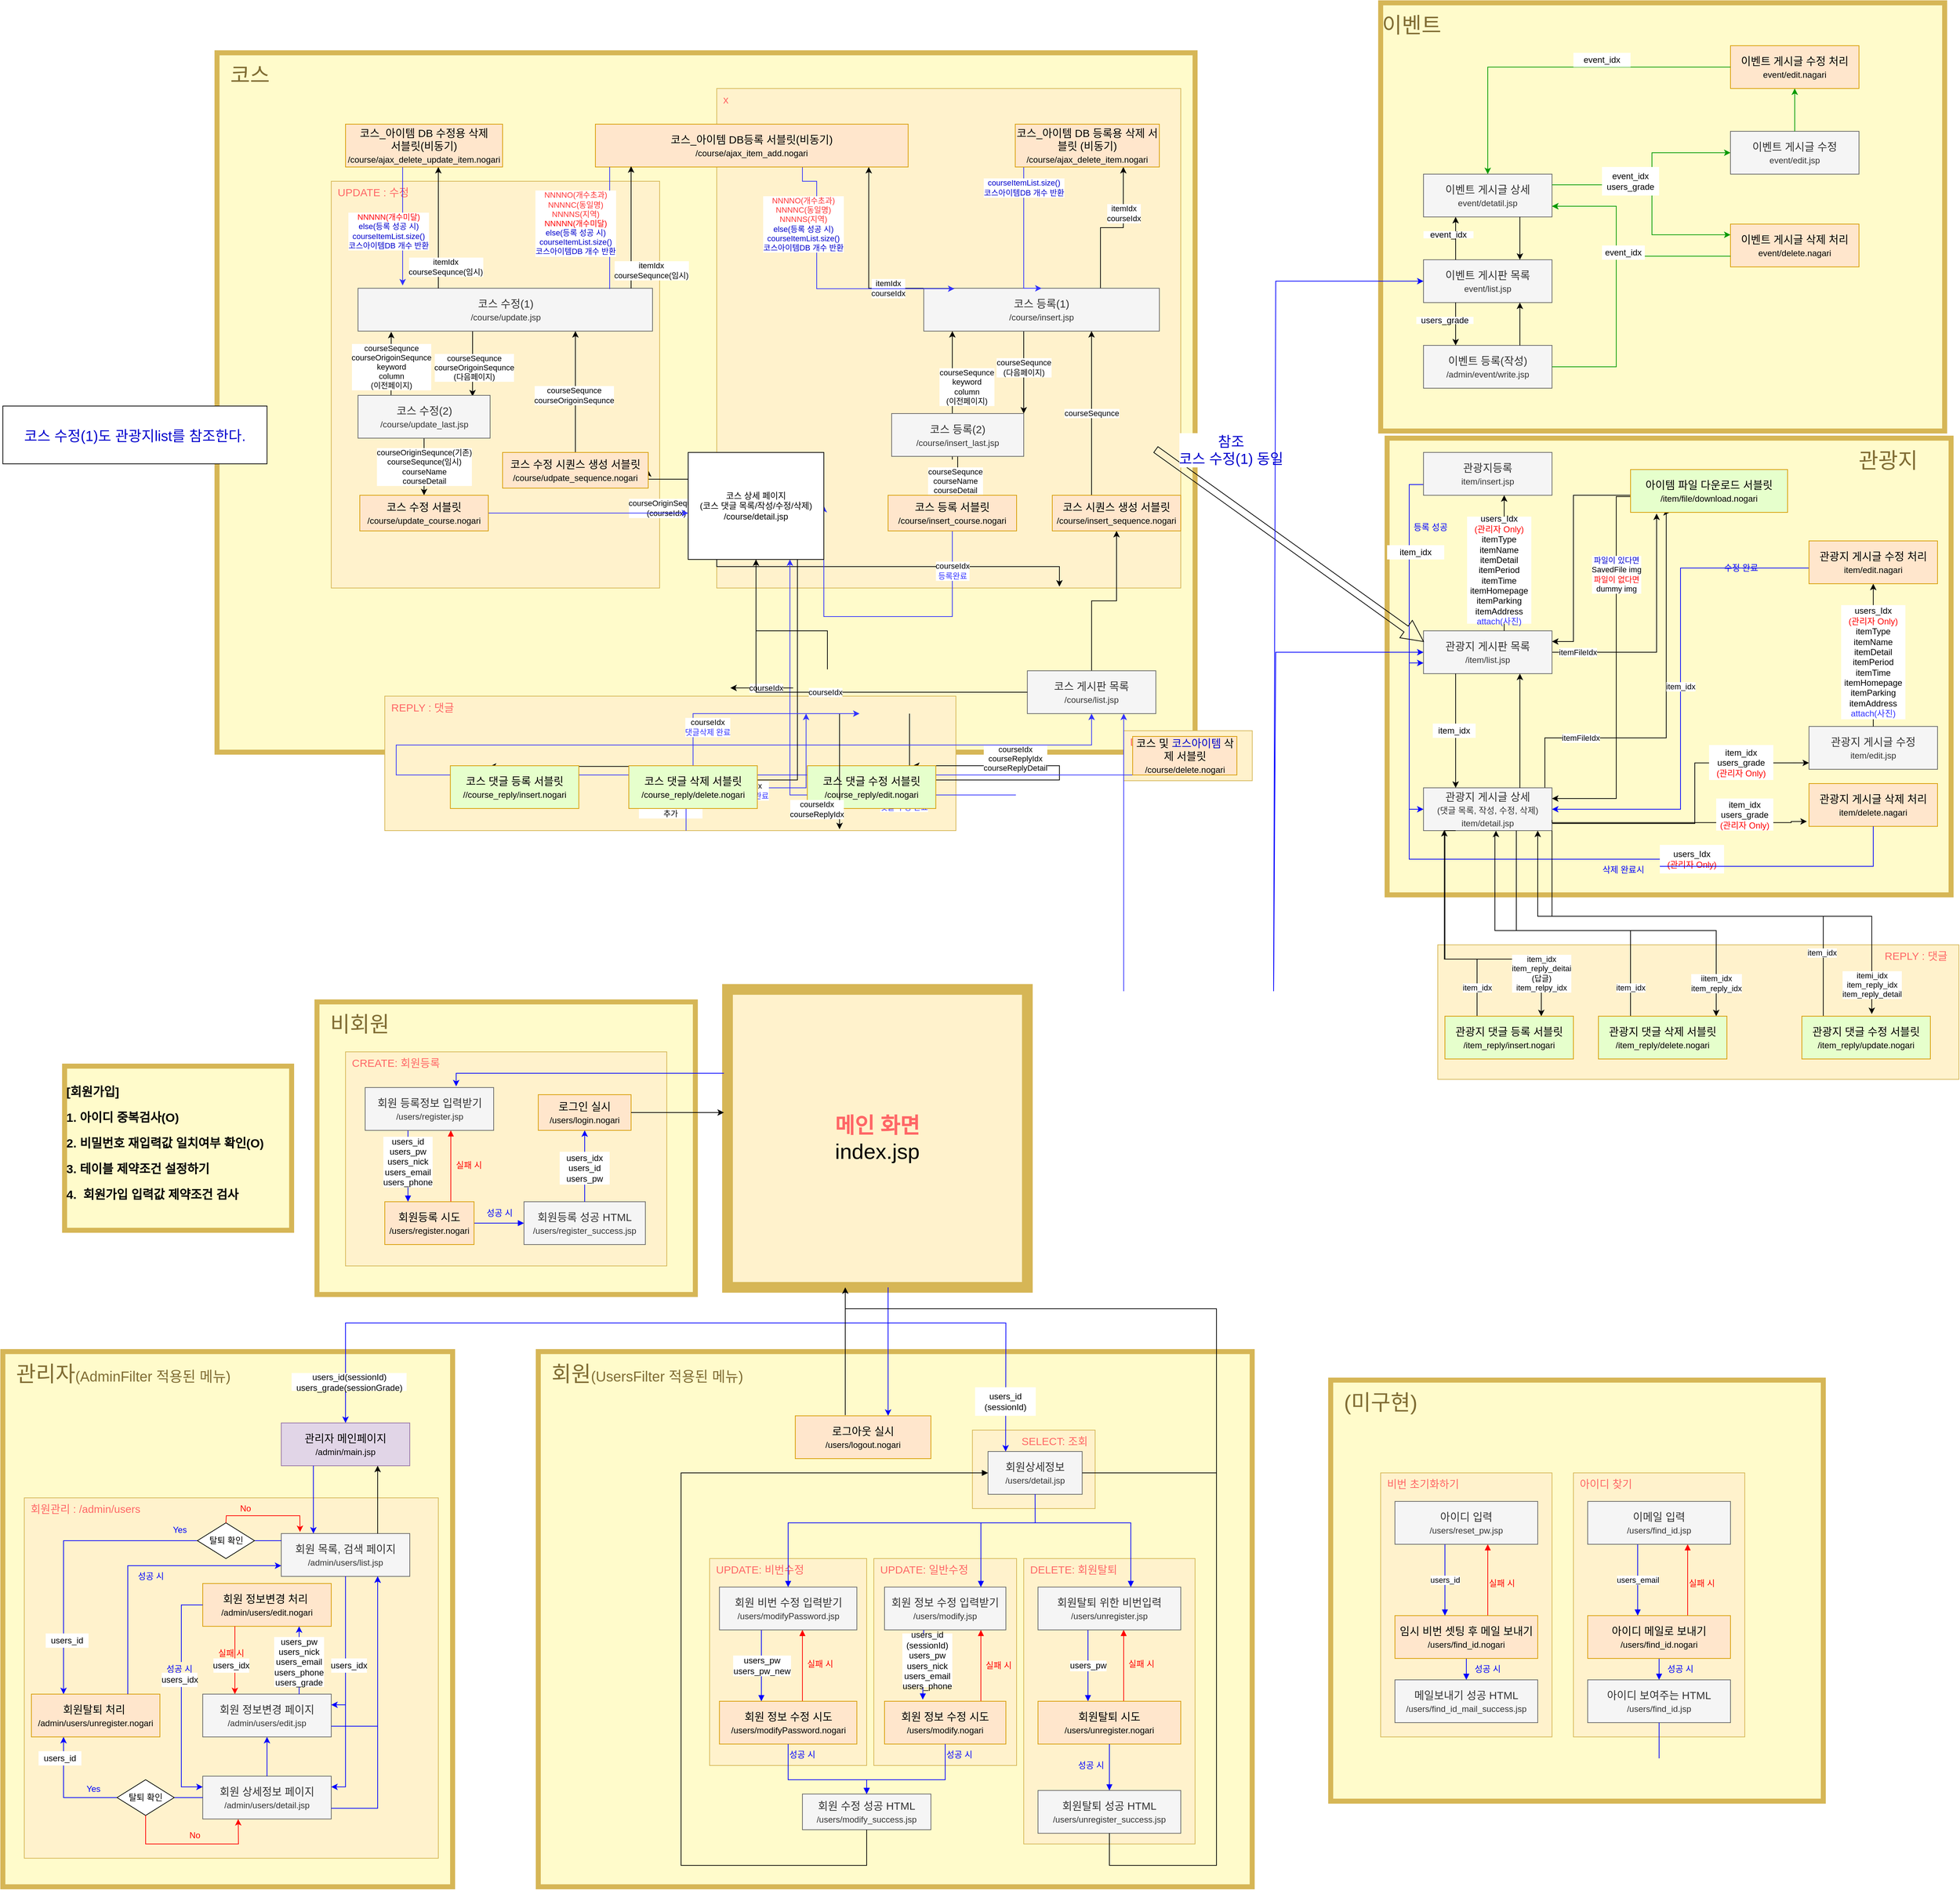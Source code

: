 <mxfile>
    <diagram id="LKAplenjJ5uR3z4QHYQ-" name="페이지-1">
        <mxGraphModel dx="3550" dy="3254" grid="1" gridSize="10" guides="1" tooltips="1" connect="1" arrows="1" fold="1" page="1" pageScale="1" pageWidth="827" pageHeight="1169" math="0" shadow="0">
            <root>
                <mxCell id="0"/>
                <mxCell id="1" parent="0"/>
                <mxCell id="155" value="&lt;font color=&quot;#806c33&quot;&gt;&amp;nbsp; 회원&lt;font style=&quot;font-size: 20px&quot;&gt;(UsersFilter 적용된 메뉴)&lt;/font&gt;&lt;/font&gt;" style="rounded=0;whiteSpace=wrap;html=1;fontSize=30;align=left;verticalAlign=top;strokeWidth=7;strokeColor=#d6b656;spacingTop=7;fillColor=#FFFBCB;" parent="1" vertex="1">
                    <mxGeometry x="-150" y="630" width="1000" height="750" as="geometry"/>
                </mxCell>
                <mxCell id="156" value="UPDATE: 일반수정" style="rounded=0;whiteSpace=wrap;html=1;fontSize=15;align=left;verticalAlign=top;spacingLeft=7;fillColor=#fff2cc;strokeColor=#d6b656;fontColor=#FF6666;" parent="1" vertex="1">
                    <mxGeometry x="320" y="920" width="200" height="290" as="geometry"/>
                </mxCell>
                <mxCell id="cHWenCPkh5nBEhxCHhPZ-3" value="&amp;nbsp; 비회원" style="rounded=0;whiteSpace=wrap;html=1;fontSize=30;align=left;verticalAlign=top;strokeWidth=7;strokeColor=#D6B656;fillColor=#FFfbCb;fontColor=#806C33;spacingTop=7;" parent="1" vertex="1">
                    <mxGeometry x="-460" y="140" width="530" height="410" as="geometry"/>
                </mxCell>
                <mxCell id="cHWenCPkh5nBEhxCHhPZ-8" value="CREATE: 회원등록" style="rounded=0;whiteSpace=wrap;html=1;fontSize=15;align=left;verticalAlign=top;spacingLeft=7;fillColor=#fff2cc;strokeColor=#d6b656;fontColor=#FF6666;" parent="1" vertex="1">
                    <mxGeometry x="-420" y="210" width="450" height="300" as="geometry"/>
                </mxCell>
                <mxCell id="2" value="&amp;nbsp; 코스" style="rounded=0;whiteSpace=wrap;html=1;fontSize=30;align=left;verticalAlign=top;strokeWidth=7;strokeColor=#D6B656;fillColor=#FFFBCB;fontColor=#806C33;spacingTop=7;" parent="1" vertex="1">
                    <mxGeometry x="-600" y="-1190" width="1370" height="980" as="geometry"/>
                </mxCell>
                <mxCell id="144" value="UPDATE: 비번수정" style="rounded=0;whiteSpace=wrap;html=1;fontSize=15;align=left;verticalAlign=top;spacingLeft=7;fillColor=#fff2cc;strokeColor=#d6b656;fontColor=#FF6666;" parent="1" vertex="1">
                    <mxGeometry x="90" y="920" width="220" height="290" as="geometry"/>
                </mxCell>
                <mxCell id="Cjj9x0MrMo0YAK2Xyfjq-55" value="" style="endArrow=classic;html=1;rounded=0;fontSize=12;fontColor=#0000FF;strokeColor=none;exitX=0.708;exitY=0;exitDx=0;exitDy=0;exitPerimeter=0;" parent="1" edge="1">
                    <mxGeometry width="50" height="50" relative="1" as="geometry">
                        <mxPoint x="623.96" y="535" as="sourcePoint"/>
                        <mxPoint x="624" y="435" as="targetPoint"/>
                    </mxGeometry>
                </mxCell>
                <mxCell id="cHWenCPkh5nBEhxCHhPZ-2" value="&lt;font color=&quot;#ff6666&quot;&gt;&lt;b&gt;메인 화면&lt;/b&gt;&lt;/font&gt;&lt;br style=&quot;font-size: 30px&quot;&gt;index.jsp" style="rounded=0;whiteSpace=wrap;html=1;fontSize=30;fillColor=#fff2cc;strokeColor=#d6b656;strokeWidth=15;" parent="1" vertex="1">
                    <mxGeometry x="115.07" y="122.5" width="420" height="417.5" as="geometry"/>
                </mxCell>
                <mxCell id="cHWenCPkh5nBEhxCHhPZ-4" value="&amp;nbsp; 관리자&lt;font style=&quot;font-size: 20px&quot;&gt;(AdminFilter 적용된 메뉴)&lt;/font&gt;" style="rounded=0;whiteSpace=wrap;html=1;fontSize=30;align=left;verticalAlign=top;strokeWidth=7;strokeColor=#D6B656;fillColor=#FFFBCB;fontColor=#806C33;spacingTop=7;" parent="1" vertex="1">
                    <mxGeometry x="-900" y="630" width="630" height="750" as="geometry"/>
                </mxCell>
                <mxCell id="cHWenCPkh5nBEhxCHhPZ-5" value="회원관리 : /admin/users" style="rounded=0;whiteSpace=wrap;html=1;fontSize=15;align=left;verticalAlign=top;spacingLeft=7;fillColor=#fff2cc;strokeColor=#d6b656;fontColor=#FF6666;" parent="1" vertex="1">
                    <mxGeometry x="-870" y="835" width="580" height="505" as="geometry"/>
                </mxCell>
                <mxCell id="cHWenCPkh5nBEhxCHhPZ-7" value="로그인 실시&lt;br&gt;&lt;font style=&quot;font-size: 12px&quot;&gt;/users/login.nogari&lt;/font&gt;" style="rounded=0;whiteSpace=wrap;html=1;fontSize=15;align=center;verticalAlign=middle;spacingLeft=0;fillColor=#ffe6cc;strokeColor=#d79b00;" parent="1" vertex="1">
                    <mxGeometry x="-150" y="270" width="130" height="50" as="geometry"/>
                </mxCell>
                <mxCell id="cHWenCPkh5nBEhxCHhPZ-9" value="" style="edgeStyle=orthogonalEdgeStyle;rounded=0;orthogonalLoop=1;jettySize=auto;html=1;fontSize=12;strokeColor=#0000FF;endArrow=block;endFill=1;" parent="1" source="cHWenCPkh5nBEhxCHhPZ-11" target="cHWenCPkh5nBEhxCHhPZ-12" edge="1">
                    <mxGeometry relative="1" as="geometry"/>
                </mxCell>
                <mxCell id="cHWenCPkh5nBEhxCHhPZ-10" value="" style="edgeStyle=orthogonalEdgeStyle;rounded=0;orthogonalLoop=1;jettySize=auto;html=1;strokeColor=#FF0000;endArrow=block;endFill=1;" parent="1" source="cHWenCPkh5nBEhxCHhPZ-11" target="cHWenCPkh5nBEhxCHhPZ-16" edge="1">
                    <mxGeometry relative="1" as="geometry">
                        <Array as="points">
                            <mxPoint x="-272.5" y="330"/>
                            <mxPoint x="-272.5" y="330"/>
                        </Array>
                    </mxGeometry>
                </mxCell>
                <mxCell id="cHWenCPkh5nBEhxCHhPZ-11" value="회원등록 시도&lt;br&gt;&lt;font style=&quot;font-size: 12px&quot;&gt;/users/register.nogari&lt;/font&gt;" style="rounded=0;whiteSpace=wrap;html=1;fontSize=15;align=center;verticalAlign=middle;spacingLeft=0;fillColor=#ffe6cc;strokeColor=#d79b00;" parent="1" vertex="1">
                    <mxGeometry x="-365" y="420" width="125" height="60" as="geometry"/>
                </mxCell>
                <mxCell id="cHWenCPkh5nBEhxCHhPZ-12" value="회원등록 성공 HTML&lt;br&gt;&lt;font style=&quot;font-size: 12px&quot;&gt;/users/register_success.jsp&lt;/font&gt;" style="rounded=0;whiteSpace=wrap;html=1;fontSize=15;align=center;verticalAlign=middle;spacingLeft=0;fillColor=#f5f5f5;strokeColor=#666666;fontColor=#333333;" parent="1" vertex="1">
                    <mxGeometry x="-170" y="420" width="170" height="60" as="geometry"/>
                </mxCell>
                <mxCell id="cHWenCPkh5nBEhxCHhPZ-13" value="실패 시" style="text;html=1;strokeColor=none;fillColor=none;align=center;verticalAlign=middle;whiteSpace=wrap;rounded=0;fontSize=12;fontColor=#FF0000;" parent="1" vertex="1">
                    <mxGeometry x="-277" y="354" width="60" height="30" as="geometry"/>
                </mxCell>
                <mxCell id="cHWenCPkh5nBEhxCHhPZ-14" value="성공 시" style="text;html=1;strokeColor=none;fillColor=none;align=center;verticalAlign=middle;whiteSpace=wrap;rounded=0;fontSize=12;fontColor=#0000FF;" parent="1" vertex="1">
                    <mxGeometry x="-234" y="421" width="60" height="30" as="geometry"/>
                </mxCell>
                <mxCell id="cHWenCPkh5nBEhxCHhPZ-15" value="&lt;div style=&quot;font-size: 12px&quot;&gt;users_id&lt;/div&gt;&lt;div style=&quot;font-size: 12px&quot;&gt;users_pw&lt;/div&gt;&lt;div style=&quot;font-size: 12px&quot;&gt;users_nick&lt;/div&gt;&lt;div style=&quot;font-size: 12px&quot;&gt;users_email&lt;/div&gt;&lt;div style=&quot;font-size: 12px&quot;&gt;users_phone&lt;/div&gt;" style="edgeStyle=orthogonalEdgeStyle;rounded=0;orthogonalLoop=1;jettySize=auto;html=1;strokeColor=#0000FF;endArrow=block;endFill=1;" parent="1" source="cHWenCPkh5nBEhxCHhPZ-16" target="cHWenCPkh5nBEhxCHhPZ-11" edge="1">
                    <mxGeometry x="-0.12" y="-1" relative="1" as="geometry">
                        <Array as="points">
                            <mxPoint x="-332.5" y="330"/>
                            <mxPoint x="-332.5" y="330"/>
                        </Array>
                        <mxPoint as="offset"/>
                    </mxGeometry>
                </mxCell>
                <mxCell id="cHWenCPkh5nBEhxCHhPZ-16" value="회원 등록정보 입력받기&lt;br&gt;&lt;font style=&quot;font-size: 12px&quot;&gt;/users/register.jsp&lt;/font&gt;" style="rounded=0;whiteSpace=wrap;html=1;fontSize=15;align=center;verticalAlign=middle;spacingLeft=0;fillColor=#f5f5f5;fontColor=#333333;strokeColor=#666666;" parent="1" vertex="1">
                    <mxGeometry x="-392.5" y="260" width="180" height="60" as="geometry"/>
                </mxCell>
                <mxCell id="cHWenCPkh5nBEhxCHhPZ-19" value="&lt;font style=&quot;font-size: 15px&quot;&gt;관리자 메인페이지&lt;br&gt;&lt;/font&gt;&lt;span style=&quot;font-size: 12px&quot;&gt;/admin/main.jsp&lt;/span&gt;" style="rounded=0;whiteSpace=wrap;html=1;fontSize=15;align=center;verticalAlign=middle;spacingLeft=0;fillColor=#e1d5e7;strokeColor=#9673a6;" parent="1" vertex="1">
                    <mxGeometry x="-510" y="730" width="180" height="60" as="geometry"/>
                </mxCell>
                <mxCell id="cHWenCPkh5nBEhxCHhPZ-20" value="&lt;font style=&quot;font-size: 15px&quot;&gt;회원 목록, 검색 페이지&lt;br&gt;&lt;/font&gt;&lt;span style=&quot;font-size: 12px&quot;&gt;/admin/users/list.jsp&lt;/span&gt;" style="rounded=0;whiteSpace=wrap;html=1;fontSize=15;align=center;verticalAlign=middle;spacingLeft=0;fillColor=#f5f5f5;fontColor=#333333;strokeColor=#666666;" parent="1" vertex="1">
                    <mxGeometry x="-510" y="885" width="180" height="60" as="geometry"/>
                </mxCell>
                <mxCell id="cHWenCPkh5nBEhxCHhPZ-21" value="&lt;font style=&quot;font-size: 15px&quot;&gt;회원 상세정보 페이지&lt;br&gt;&lt;/font&gt;&lt;span style=&quot;font-size: 12px&quot;&gt;/admin/users/detail.jsp&lt;/span&gt;" style="rounded=0;whiteSpace=wrap;html=1;fontSize=15;align=center;verticalAlign=middle;spacingLeft=0;fillColor=#f5f5f5;fontColor=#333333;strokeColor=#666666;" parent="1" vertex="1">
                    <mxGeometry x="-620" y="1225" width="180" height="60" as="geometry"/>
                </mxCell>
                <mxCell id="cHWenCPkh5nBEhxCHhPZ-22" value="&lt;font style=&quot;font-size: 15px&quot;&gt;회원 정보변경 페이지&lt;br&gt;&lt;/font&gt;&lt;span style=&quot;font-size: 12px&quot;&gt;/admin/users/edit.jsp&lt;/span&gt;" style="rounded=0;whiteSpace=wrap;html=1;fontSize=15;align=center;verticalAlign=middle;spacingLeft=0;fillColor=#f5f5f5;fontColor=#333333;strokeColor=#666666;" parent="1" vertex="1">
                    <mxGeometry x="-620" y="1110" width="180" height="60" as="geometry"/>
                </mxCell>
                <mxCell id="cHWenCPkh5nBEhxCHhPZ-23" value="회원탈퇴 처리&amp;nbsp;&lt;br&gt;&lt;font style=&quot;font-size: 12px&quot;&gt;/admin/users/unregister.nogari&lt;/font&gt;" style="rounded=0;whiteSpace=wrap;html=1;fontSize=15;align=center;verticalAlign=middle;spacingLeft=0;fillColor=#ffe6cc;strokeColor=#d79b00;" parent="1" vertex="1">
                    <mxGeometry x="-860" y="1110" width="180" height="60" as="geometry"/>
                </mxCell>
                <mxCell id="cHWenCPkh5nBEhxCHhPZ-24" value="" style="endArrow=classic;html=1;rounded=0;exitX=0;exitY=0.5;exitDx=0;exitDy=0;strokeColor=#0000FF;entryX=0.25;entryY=1;entryDx=0;entryDy=0;" parent="1" source="cHWenCPkh5nBEhxCHhPZ-21" target="cHWenCPkh5nBEhxCHhPZ-23" edge="1">
                    <mxGeometry width="50" height="50" relative="1" as="geometry">
                        <mxPoint x="-450" y="1075" as="sourcePoint"/>
                        <mxPoint x="-400" y="1025" as="targetPoint"/>
                        <Array as="points">
                            <mxPoint x="-815" y="1255"/>
                        </Array>
                    </mxGeometry>
                </mxCell>
                <mxCell id="cHWenCPkh5nBEhxCHhPZ-25" value="" style="endArrow=classic;html=1;rounded=0;entryX=0;entryY=0.75;entryDx=0;entryDy=0;exitX=0.75;exitY=0;exitDx=0;exitDy=0;strokeColor=#0000FF;" parent="1" source="cHWenCPkh5nBEhxCHhPZ-23" target="cHWenCPkh5nBEhxCHhPZ-20" edge="1">
                    <mxGeometry width="50" height="50" relative="1" as="geometry">
                        <mxPoint x="-450" y="1075" as="sourcePoint"/>
                        <mxPoint x="-400" y="1025" as="targetPoint"/>
                        <Array as="points">
                            <mxPoint x="-725" y="930"/>
                        </Array>
                    </mxGeometry>
                </mxCell>
                <mxCell id="cHWenCPkh5nBEhxCHhPZ-28" value="성공 시" style="text;html=1;strokeColor=none;fillColor=none;align=center;verticalAlign=middle;whiteSpace=wrap;rounded=0;fontSize=12;fontColor=#0000FF;" parent="1" vertex="1">
                    <mxGeometry x="-720" y="935" width="55" height="20" as="geometry"/>
                </mxCell>
                <mxCell id="cHWenCPkh5nBEhxCHhPZ-29" style="edgeStyle=orthogonalEdgeStyle;rounded=0;orthogonalLoop=1;jettySize=auto;html=1;exitX=0.5;exitY=1;exitDx=0;exitDy=0;strokeColor=#0000FF;" parent="1" edge="1">
                    <mxGeometry relative="1" as="geometry">
                        <mxPoint x="-670" y="1265" as="sourcePoint"/>
                        <mxPoint x="-670" y="1265" as="targetPoint"/>
                    </mxGeometry>
                </mxCell>
                <mxCell id="cHWenCPkh5nBEhxCHhPZ-30" value="회원 정보변경 처리&amp;nbsp;&lt;br&gt;&lt;font style=&quot;font-size: 12px&quot;&gt;/admin/users/edit.nogari&lt;/font&gt;" style="rounded=0;whiteSpace=wrap;html=1;fontSize=15;align=center;verticalAlign=middle;spacingLeft=0;fillColor=#ffe6cc;strokeColor=#d79b00;" parent="1" vertex="1">
                    <mxGeometry x="-620" y="955" width="180" height="60" as="geometry"/>
                </mxCell>
                <mxCell id="cHWenCPkh5nBEhxCHhPZ-31" value="" style="endArrow=classic;html=1;rounded=0;exitX=0.5;exitY=0;exitDx=0;exitDy=0;strokeColor=#0000FF;entryX=0.5;entryY=1;entryDx=0;entryDy=0;" parent="1" source="cHWenCPkh5nBEhxCHhPZ-21" target="cHWenCPkh5nBEhxCHhPZ-22" edge="1">
                    <mxGeometry width="50" height="50" relative="1" as="geometry">
                        <mxPoint x="-610" y="1280" as="sourcePoint"/>
                        <mxPoint x="-885" y="1185" as="targetPoint"/>
                        <Array as="points"/>
                    </mxGeometry>
                </mxCell>
                <mxCell id="cHWenCPkh5nBEhxCHhPZ-34" value="" style="endArrow=classic;html=1;rounded=0;exitX=0.5;exitY=1;exitDx=0;exitDy=0;strokeColor=#0000FF;entryX=1;entryY=0.25;entryDx=0;entryDy=0;" parent="1" source="cHWenCPkh5nBEhxCHhPZ-20" target="cHWenCPkh5nBEhxCHhPZ-21" edge="1">
                    <mxGeometry width="50" height="50" relative="1" as="geometry">
                        <mxPoint x="-430" y="1025" as="sourcePoint"/>
                        <mxPoint x="-430" y="1265" as="targetPoint"/>
                        <Array as="points">
                            <mxPoint x="-420" y="1240"/>
                        </Array>
                    </mxGeometry>
                </mxCell>
                <mxCell id="cHWenCPkh5nBEhxCHhPZ-35" value="" style="endArrow=none;html=1;rounded=0;exitX=0;exitY=0.5;exitDx=0;exitDy=0;strokeColor=#0000FF;entryX=0.5;entryY=0;entryDx=0;entryDy=0;" parent="1" source="cHWenCPkh5nBEhxCHhPZ-30" edge="1">
                    <mxGeometry width="50" height="50" relative="1" as="geometry">
                        <mxPoint x="-440" y="1015" as="sourcePoint"/>
                        <mxPoint x="-650" y="1065" as="targetPoint"/>
                        <Array as="points">
                            <mxPoint x="-650" y="985"/>
                        </Array>
                    </mxGeometry>
                </mxCell>
                <mxCell id="cHWenCPkh5nBEhxCHhPZ-36" value="" style="endArrow=classic;html=1;rounded=0;strokeColor=#0000FF;exitX=0.5;exitY=1;exitDx=0;exitDy=0;entryX=0;entryY=0.25;entryDx=0;entryDy=0;" parent="1" target="cHWenCPkh5nBEhxCHhPZ-21" edge="1">
                    <mxGeometry width="50" height="50" relative="1" as="geometry">
                        <mxPoint x="-650" y="1085" as="sourcePoint"/>
                        <mxPoint x="-430" y="1005" as="targetPoint"/>
                        <Array as="points">
                            <mxPoint x="-650" y="1240"/>
                        </Array>
                    </mxGeometry>
                </mxCell>
                <mxCell id="cHWenCPkh5nBEhxCHhPZ-37" value="성공 시&lt;br&gt;" style="text;html=1;strokeColor=none;fillColor=none;align=center;verticalAlign=middle;whiteSpace=wrap;rounded=0;fontSize=12;fontColor=#0000FF;" parent="1" vertex="1">
                    <mxGeometry x="-680" y="1065" width="55" height="20" as="geometry"/>
                </mxCell>
                <mxCell id="cHWenCPkh5nBEhxCHhPZ-38" value="" style="endArrow=classic;html=1;rounded=0;strokeColor=#0000FF;exitX=0.5;exitY=1;exitDx=0;exitDy=0;" parent="1" source="cHWenCPkh5nBEhxCHhPZ-20" edge="1">
                    <mxGeometry width="50" height="50" relative="1" as="geometry">
                        <mxPoint x="-410" y="1055" as="sourcePoint"/>
                        <mxPoint x="-440" y="1125" as="targetPoint"/>
                        <Array as="points">
                            <mxPoint x="-420" y="1125"/>
                        </Array>
                    </mxGeometry>
                </mxCell>
                <mxCell id="cHWenCPkh5nBEhxCHhPZ-39" value="" style="endArrow=classic;html=1;rounded=0;exitX=0.75;exitY=0;exitDx=0;exitDy=0;strokeColor=#0000FF;entryX=0.75;entryY=1;entryDx=0;entryDy=0;" parent="1" source="cHWenCPkh5nBEhxCHhPZ-22" target="cHWenCPkh5nBEhxCHhPZ-30" edge="1">
                    <mxGeometry width="50" height="50" relative="1" as="geometry">
                        <mxPoint x="-520" y="1235" as="sourcePoint"/>
                        <mxPoint x="-520" y="1180" as="targetPoint"/>
                        <Array as="points"/>
                    </mxGeometry>
                </mxCell>
                <mxCell id="cHWenCPkh5nBEhxCHhPZ-40" value="" style="endArrow=classic;html=1;rounded=0;fontColor=#CC0000;strokeColor=#0000FF;exitX=1;exitY=0.75;exitDx=0;exitDy=0;entryX=0.75;entryY=1;entryDx=0;entryDy=0;" parent="1" source="cHWenCPkh5nBEhxCHhPZ-22" target="cHWenCPkh5nBEhxCHhPZ-20" edge="1">
                    <mxGeometry width="50" height="50" relative="1" as="geometry">
                        <mxPoint x="-350" y="1175" as="sourcePoint"/>
                        <mxPoint x="-300" y="1125" as="targetPoint"/>
                        <Array as="points">
                            <mxPoint x="-375" y="1155"/>
                        </Array>
                    </mxGeometry>
                </mxCell>
                <mxCell id="cHWenCPkh5nBEhxCHhPZ-41" value="" style="endArrow=classic;html=1;rounded=0;fontColor=#CC0000;strokeColor=#0000FF;exitX=1;exitY=0.75;exitDx=0;exitDy=0;entryX=0.75;entryY=1;entryDx=0;entryDy=0;" parent="1" source="cHWenCPkh5nBEhxCHhPZ-21" target="cHWenCPkh5nBEhxCHhPZ-20" edge="1">
                    <mxGeometry width="50" height="50" relative="1" as="geometry">
                        <mxPoint x="-430" y="1165" as="sourcePoint"/>
                        <mxPoint x="-365" y="965" as="targetPoint"/>
                        <Array as="points">
                            <mxPoint x="-375" y="1270"/>
                        </Array>
                    </mxGeometry>
                </mxCell>
                <mxCell id="cHWenCPkh5nBEhxCHhPZ-42" value="SELECT: 조회&amp;nbsp;&amp;nbsp;" style="rounded=0;whiteSpace=wrap;html=1;fontSize=15;align=right;verticalAlign=top;spacingLeft=7;fillColor=#fff2cc;strokeColor=#d6b656;fontColor=#FF6666;" parent="1" vertex="1">
                    <mxGeometry x="458.13" y="740" width="171.87" height="110" as="geometry"/>
                </mxCell>
                <mxCell id="cHWenCPkh5nBEhxCHhPZ-43" value="&lt;font&gt;회원상세정보&lt;br&gt;&lt;/font&gt;&lt;font style=&quot;font-size: 12px&quot;&gt;/users/detail.jsp&lt;/font&gt;" style="rounded=0;whiteSpace=wrap;html=1;fontSize=15;align=center;verticalAlign=middle;spacingLeft=0;fillColor=#f5f5f5;fontColor=#333333;strokeColor=#666666;" parent="1" vertex="1">
                    <mxGeometry x="480" y="770" width="131.87" height="60" as="geometry"/>
                </mxCell>
                <mxCell id="cHWenCPkh5nBEhxCHhPZ-44" value="DELETE: 회원탈퇴" style="rounded=0;whiteSpace=wrap;html=1;fontSize=15;align=left;verticalAlign=top;spacingLeft=7;fillColor=#fff2cc;strokeColor=#d6b656;fontColor=#FF6666;" parent="1" vertex="1">
                    <mxGeometry x="530" y="920" width="240" height="400" as="geometry"/>
                </mxCell>
                <mxCell id="cHWenCPkh5nBEhxCHhPZ-45" value="" style="edgeStyle=orthogonalEdgeStyle;rounded=0;orthogonalLoop=1;jettySize=auto;html=1;strokeColor=#FF0000;endArrow=block;endFill=1;" parent="1" source="cHWenCPkh5nBEhxCHhPZ-46" target="cHWenCPkh5nBEhxCHhPZ-49" edge="1">
                    <mxGeometry relative="1" as="geometry">
                        <Array as="points">
                            <mxPoint x="670" y="1100"/>
                            <mxPoint x="670" y="1100"/>
                        </Array>
                    </mxGeometry>
                </mxCell>
                <mxCell id="cHWenCPkh5nBEhxCHhPZ-46" value="회원탈퇴 시도&lt;br&gt;&lt;font style=&quot;font-size: 12px&quot;&gt;/users/unregister.nogari&lt;/font&gt;" style="rounded=0;whiteSpace=wrap;html=1;fontSize=15;align=center;verticalAlign=middle;spacingLeft=0;fillColor=#ffe6cc;strokeColor=#d79b00;" parent="1" vertex="1">
                    <mxGeometry x="550" y="1120" width="200" height="60" as="geometry"/>
                </mxCell>
                <mxCell id="cHWenCPkh5nBEhxCHhPZ-47" value="회원탈퇴 성공 HTML&lt;br&gt;&lt;font style=&quot;font-size: 12px&quot;&gt;/users/unregister_success.jsp&lt;/font&gt;" style="rounded=0;whiteSpace=wrap;html=1;fontSize=15;align=center;verticalAlign=middle;spacingLeft=0;fillColor=#f5f5f5;strokeColor=#666666;fontColor=#333333;" parent="1" vertex="1">
                    <mxGeometry x="550" y="1245" width="200" height="60" as="geometry"/>
                </mxCell>
                <mxCell id="cHWenCPkh5nBEhxCHhPZ-48" value="&lt;font style=&quot;font-size: 12px&quot;&gt;users_pw&lt;/font&gt;" style="edgeStyle=orthogonalEdgeStyle;rounded=0;orthogonalLoop=1;jettySize=auto;html=1;strokeColor=#0000FF;endArrow=block;endFill=1;" parent="1" source="cHWenCPkh5nBEhxCHhPZ-49" target="cHWenCPkh5nBEhxCHhPZ-46" edge="1">
                    <mxGeometry relative="1" as="geometry">
                        <Array as="points">
                            <mxPoint x="620" y="1060"/>
                            <mxPoint x="620" y="1060"/>
                        </Array>
                    </mxGeometry>
                </mxCell>
                <mxCell id="cHWenCPkh5nBEhxCHhPZ-49" value="회원탈퇴 위한 비번입력&lt;br&gt;&lt;font style=&quot;font-size: 12px&quot;&gt;/users/unregister.jsp&lt;/font&gt;" style="rounded=0;whiteSpace=wrap;html=1;fontSize=15;align=center;verticalAlign=middle;spacingLeft=0;fillColor=#f5f5f5;fontColor=#333333;strokeColor=#666666;" parent="1" vertex="1">
                    <mxGeometry x="550" y="960" width="200" height="60" as="geometry"/>
                </mxCell>
                <mxCell id="cHWenCPkh5nBEhxCHhPZ-50" value="실패 시" style="text;html=1;strokeColor=none;fillColor=none;align=center;verticalAlign=middle;whiteSpace=wrap;rounded=0;fontSize=12;fontColor=#FF0000;" parent="1" vertex="1">
                    <mxGeometry x="670" y="1055" width="50" height="25" as="geometry"/>
                </mxCell>
                <mxCell id="cHWenCPkh5nBEhxCHhPZ-51" value="성공 시" style="text;html=1;strokeColor=none;fillColor=none;align=center;verticalAlign=middle;whiteSpace=wrap;rounded=0;fontSize=12;fontColor=#0000FF;" parent="1" vertex="1">
                    <mxGeometry x="600" y="1200" width="49" height="20" as="geometry"/>
                </mxCell>
                <mxCell id="cHWenCPkh5nBEhxCHhPZ-54" value="" style="edgeStyle=orthogonalEdgeStyle;rounded=0;orthogonalLoop=1;jettySize=auto;html=1;strokeColor=#FF0000;endArrow=block;endFill=1;" parent="1" source="cHWenCPkh5nBEhxCHhPZ-55" target="cHWenCPkh5nBEhxCHhPZ-59" edge="1">
                    <mxGeometry relative="1" as="geometry">
                        <Array as="points">
                            <mxPoint x="470" y="1090"/>
                            <mxPoint x="470" y="1090"/>
                        </Array>
                    </mxGeometry>
                </mxCell>
                <mxCell id="cHWenCPkh5nBEhxCHhPZ-55" value="회원 정보 수정 시도&lt;br&gt;&lt;font style=&quot;font-size: 12px&quot;&gt;/users/modify.nogari&lt;/font&gt;" style="rounded=0;whiteSpace=wrap;html=1;fontSize=15;align=center;verticalAlign=middle;spacingLeft=0;fillColor=#ffe6cc;strokeColor=#d79b00;fontColor=default;" parent="1" vertex="1">
                    <mxGeometry x="335" y="1120" width="170" height="60" as="geometry"/>
                </mxCell>
                <mxCell id="cHWenCPkh5nBEhxCHhPZ-56" value="회원 수정 성공 HTML&lt;br&gt;&lt;font style=&quot;font-size: 12px&quot;&gt;/users/modify_success.jsp&lt;/font&gt;" style="rounded=0;whiteSpace=wrap;html=1;fontSize=15;align=center;verticalAlign=middle;spacingLeft=0;fillColor=#f5f5f5;strokeColor=#666666;fontColor=#333333;" parent="1" vertex="1">
                    <mxGeometry x="220" y="1250" width="180" height="50" as="geometry"/>
                </mxCell>
                <mxCell id="cHWenCPkh5nBEhxCHhPZ-57" value="실패 시" style="text;html=1;strokeColor=none;fillColor=none;align=center;verticalAlign=middle;whiteSpace=wrap;rounded=0;fontSize=12;fontColor=#FF0000;" parent="1" vertex="1">
                    <mxGeometry x="465" y="1055" width="60" height="30" as="geometry"/>
                </mxCell>
                <mxCell id="cHWenCPkh5nBEhxCHhPZ-58" value="성공 시" style="text;html=1;strokeColor=none;fillColor=none;align=center;verticalAlign=middle;whiteSpace=wrap;rounded=0;fontSize=12;fontColor=#0000FF;" parent="1" vertex="1">
                    <mxGeometry x="415" y="1185" width="50" height="20" as="geometry"/>
                </mxCell>
                <mxCell id="cHWenCPkh5nBEhxCHhPZ-59" value="회원 정보 수정 입력받기&lt;br&gt;&lt;font style=&quot;font-size: 12px&quot;&gt;/users/modify.jsp&lt;/font&gt;" style="rounded=0;whiteSpace=wrap;html=1;fontSize=15;align=center;verticalAlign=middle;spacingLeft=0;fillColor=#f5f5f5;fontColor=#333333;strokeColor=#666666;" parent="1" vertex="1">
                    <mxGeometry x="335" y="960" width="170" height="60" as="geometry"/>
                </mxCell>
                <mxCell id="cHWenCPkh5nBEhxCHhPZ-60" value="" style="edgeStyle=orthogonalEdgeStyle;rounded=0;orthogonalLoop=1;jettySize=auto;html=1;strokeColor=#FF0000;endArrow=block;endFill=1;" parent="1" source="cHWenCPkh5nBEhxCHhPZ-61" target="cHWenCPkh5nBEhxCHhPZ-65" edge="1">
                    <mxGeometry relative="1" as="geometry">
                        <Array as="points">
                            <mxPoint x="220" y="1070"/>
                            <mxPoint x="220" y="1070"/>
                        </Array>
                    </mxGeometry>
                </mxCell>
                <mxCell id="cHWenCPkh5nBEhxCHhPZ-61" value="회원 정보 수정 시도&lt;br&gt;&lt;font style=&quot;font-size: 12px&quot;&gt;/users/modifyPassword.nogari&lt;/font&gt;" style="rounded=0;whiteSpace=wrap;html=1;fontSize=15;align=center;verticalAlign=middle;spacingLeft=0;fillColor=#ffe6cc;strokeColor=#d79b00;fontColor=default;" parent="1" vertex="1">
                    <mxGeometry x="103.75" y="1120" width="192.5" height="60" as="geometry"/>
                </mxCell>
                <mxCell id="cHWenCPkh5nBEhxCHhPZ-62" value="실패 시" style="text;html=1;strokeColor=none;fillColor=none;align=center;verticalAlign=middle;whiteSpace=wrap;rounded=0;fontSize=12;fontColor=#FF0000;" parent="1" vertex="1">
                    <mxGeometry x="220" y="1055" width="50" height="25" as="geometry"/>
                </mxCell>
                <mxCell id="cHWenCPkh5nBEhxCHhPZ-63" value="성공 시" style="text;html=1;strokeColor=none;fillColor=none;align=center;verticalAlign=middle;whiteSpace=wrap;rounded=0;fontSize=12;fontColor=#0000FF;" parent="1" vertex="1">
                    <mxGeometry x="190" y="1180" width="60" height="30" as="geometry"/>
                </mxCell>
                <mxCell id="cHWenCPkh5nBEhxCHhPZ-64" value="&lt;div style=&quot;font-size: 12px&quot;&gt;users_pw&lt;/div&gt;&lt;div style=&quot;font-size: 12px&quot;&gt;users_pw_new&lt;/div&gt;" style="edgeStyle=orthogonalEdgeStyle;rounded=0;orthogonalLoop=1;jettySize=auto;html=1;strokeColor=#0000FF;endArrow=block;endFill=1;" parent="1" source="cHWenCPkh5nBEhxCHhPZ-65" target="cHWenCPkh5nBEhxCHhPZ-61" edge="1">
                    <mxGeometry relative="1" as="geometry">
                        <Array as="points">
                            <mxPoint x="162.5" y="1030"/>
                            <mxPoint x="162.5" y="1030"/>
                        </Array>
                    </mxGeometry>
                </mxCell>
                <mxCell id="cHWenCPkh5nBEhxCHhPZ-65" value="회원 비번 수정 입력받기&lt;br&gt;&lt;font style=&quot;font-size: 12px&quot;&gt;/users/modifyPassword.jsp&lt;/font&gt;" style="rounded=0;whiteSpace=wrap;html=1;fontSize=15;align=center;verticalAlign=middle;spacingLeft=0;fillColor=#f5f5f5;fontColor=#333333;strokeColor=#666666;" parent="1" vertex="1">
                    <mxGeometry x="103.75" y="960" width="192.5" height="60" as="geometry"/>
                </mxCell>
                <mxCell id="cHWenCPkh5nBEhxCHhPZ-66" value="" style="endArrow=block;html=1;rounded=0;sketch=0;fontColor=#FF6666;strokeColor=#0000FF;fillColor=#A8DADC;exitX=0.5;exitY=1;exitDx=0;exitDy=0;entryX=0.5;entryY=0;entryDx=0;entryDy=0;endFill=1;" parent="1" source="cHWenCPkh5nBEhxCHhPZ-55" target="cHWenCPkh5nBEhxCHhPZ-56" edge="1">
                    <mxGeometry x="200" y="1220" width="50" height="50" as="geometry">
                        <mxPoint x="290" y="1270" as="sourcePoint"/>
                        <mxPoint x="320" y="1260" as="targetPoint"/>
                        <Array as="points">
                            <mxPoint x="420" y="1230"/>
                            <mxPoint x="310" y="1230"/>
                        </Array>
                    </mxGeometry>
                </mxCell>
                <mxCell id="cHWenCPkh5nBEhxCHhPZ-67" value="" style="endArrow=block;html=1;rounded=0;labelBackgroundColor=default;fontSize=18;fontColor=#0000FF;strokeColor=#0000FF;exitX=0.5;exitY=1;exitDx=0;exitDy=0;entryX=0.5;entryY=0;entryDx=0;entryDy=0;endFill=1;" parent="1" source="cHWenCPkh5nBEhxCHhPZ-46" target="cHWenCPkh5nBEhxCHhPZ-47" edge="1">
                    <mxGeometry width="50" height="50" relative="1" as="geometry">
                        <mxPoint x="350" y="1310" as="sourcePoint"/>
                        <mxPoint x="400" y="1260" as="targetPoint"/>
                    </mxGeometry>
                </mxCell>
                <mxCell id="cHWenCPkh5nBEhxCHhPZ-68" value="" style="endArrow=block;html=1;rounded=0;labelBackgroundColor=default;fontSize=18;fontColor=default;strokeColor=#0000FF;exitX=0.323;exitY=1.006;exitDx=0;exitDy=0;exitPerimeter=0;entryX=0.315;entryY=-0.039;entryDx=0;entryDy=0;entryPerimeter=0;endFill=1;" parent="1" source="cHWenCPkh5nBEhxCHhPZ-59" target="cHWenCPkh5nBEhxCHhPZ-55" edge="1">
                    <mxGeometry width="50" height="50" relative="1" as="geometry">
                        <mxPoint x="502.5" y="980" as="sourcePoint"/>
                        <mxPoint x="552.5" y="930" as="targetPoint"/>
                    </mxGeometry>
                </mxCell>
                <mxCell id="cHWenCPkh5nBEhxCHhPZ-69" value="&lt;div style=&quot;font-size: 12px&quot;&gt;users_id&lt;/div&gt;&lt;div style=&quot;font-size: 12px&quot;&gt;(sessionId)&lt;/div&gt;&lt;div style=&quot;font-size: 12px&quot;&gt;users_pw&lt;/div&gt;&lt;div style=&quot;font-size: 12px&quot;&gt;users_nick&lt;/div&gt;&lt;div style=&quot;font-size: 12px&quot;&gt;users_email&lt;/div&gt;&lt;div style=&quot;font-size: 12px&quot;&gt;users_phone&lt;/div&gt;" style="text;html=1;strokeColor=none;align=center;verticalAlign=middle;whiteSpace=wrap;rounded=0;fontSize=18;fontColor=default;fillColor=#ffffff;" parent="1" vertex="1">
                    <mxGeometry x="360" y="1025" width="70" height="75" as="geometry"/>
                </mxCell>
                <mxCell id="cHWenCPkh5nBEhxCHhPZ-70" value="" style="endArrow=block;html=1;rounded=0;labelBackgroundColor=default;fontSize=18;fontColor=default;strokeColor=#0000FF;entryX=0.5;entryY=0;entryDx=0;entryDy=0;endFill=1;" parent="1" target="cHWenCPkh5nBEhxCHhPZ-65" edge="1">
                    <mxGeometry width="50" height="50" relative="1" as="geometry">
                        <mxPoint x="470" y="870" as="sourcePoint"/>
                        <mxPoint x="520" y="990" as="targetPoint"/>
                        <Array as="points">
                            <mxPoint x="200" y="870"/>
                        </Array>
                    </mxGeometry>
                </mxCell>
                <mxCell id="cHWenCPkh5nBEhxCHhPZ-71" value="" style="endArrow=block;html=1;rounded=0;labelBackgroundColor=default;fontSize=18;fontColor=default;strokeColor=#0000FF;entryX=0.625;entryY=0.1;entryDx=0;entryDy=0;entryPerimeter=0;endFill=1;" parent="1" target="cHWenCPkh5nBEhxCHhPZ-44" edge="1">
                    <mxGeometry width="50" height="50" relative="1" as="geometry">
                        <mxPoint x="470" y="870" as="sourcePoint"/>
                        <mxPoint x="520" y="990" as="targetPoint"/>
                        <Array as="points">
                            <mxPoint x="680" y="870"/>
                        </Array>
                    </mxGeometry>
                </mxCell>
                <mxCell id="cHWenCPkh5nBEhxCHhPZ-72" value="" style="endArrow=block;html=1;rounded=0;labelBackgroundColor=default;fontSize=18;fontColor=default;strokeColor=#0000FF;endFill=1;" parent="1" edge="1">
                    <mxGeometry width="50" height="50" relative="1" as="geometry">
                        <mxPoint x="470" y="870" as="sourcePoint"/>
                        <mxPoint x="470" y="960" as="targetPoint"/>
                        <Array as="points"/>
                    </mxGeometry>
                </mxCell>
                <mxCell id="cHWenCPkh5nBEhxCHhPZ-73" value="" style="endArrow=block;html=1;rounded=0;labelBackgroundColor=default;fontSize=18;fontColor=default;exitX=0.5;exitY=1;exitDx=0;exitDy=0;entryX=0;entryY=0.5;entryDx=0;entryDy=0;endFill=1;" parent="1" source="cHWenCPkh5nBEhxCHhPZ-56" target="cHWenCPkh5nBEhxCHhPZ-43" edge="1">
                    <mxGeometry width="50" height="50" relative="1" as="geometry">
                        <mxPoint x="470" y="1040" as="sourcePoint"/>
                        <mxPoint x="520" y="990" as="targetPoint"/>
                        <Array as="points">
                            <mxPoint x="310" y="1350"/>
                            <mxPoint x="50" y="1350"/>
                            <mxPoint x="50" y="800"/>
                        </Array>
                    </mxGeometry>
                </mxCell>
                <mxCell id="cHWenCPkh5nBEhxCHhPZ-74" value="" style="endArrow=block;html=1;rounded=0;labelBackgroundColor=default;fontColor=default;exitX=0.5;exitY=1;exitDx=0;exitDy=0;strokeColor=#0000FF;entryX=0.5;entryY=0;entryDx=0;entryDy=0;endFill=1;" parent="1" source="cHWenCPkh5nBEhxCHhPZ-61" target="cHWenCPkh5nBEhxCHhPZ-56" edge="1">
                    <mxGeometry width="50" height="50" relative="1" as="geometry">
                        <mxPoint x="440" y="1000" as="sourcePoint"/>
                        <mxPoint x="490" y="950" as="targetPoint"/>
                        <Array as="points">
                            <mxPoint x="200" y="1230"/>
                            <mxPoint x="310" y="1230"/>
                        </Array>
                    </mxGeometry>
                </mxCell>
                <mxCell id="cHWenCPkh5nBEhxCHhPZ-76" value="" style="endArrow=classic;html=1;rounded=0;strokeColor=#0000FF;exitX=0.5;exitY=1;exitDx=0;exitDy=0;entryX=0.25;entryY=0;entryDx=0;entryDy=0;startArrow=none;" parent="1" source="140" target="cHWenCPkh5nBEhxCHhPZ-23" edge="1">
                    <mxGeometry width="50" height="50" relative="1" as="geometry">
                        <mxPoint x="-220" y="1055" as="sourcePoint"/>
                        <mxPoint x="-170" y="1005" as="targetPoint"/>
                        <Array as="points">
                            <mxPoint x="-815" y="895"/>
                        </Array>
                    </mxGeometry>
                </mxCell>
                <mxCell id="cHWenCPkh5nBEhxCHhPZ-77" value="" style="endArrow=classic;html=1;rounded=0;strokeColor=#0000FF;exitX=0.5;exitY=0;exitDx=0;exitDy=0;entryX=0.5;entryY=1;entryDx=0;entryDy=0;" parent="1" source="cHWenCPkh5nBEhxCHhPZ-12" target="cHWenCPkh5nBEhxCHhPZ-7" edge="1">
                    <mxGeometry width="50" height="50" relative="1" as="geometry">
                        <mxPoint x="410" y="290" as="sourcePoint"/>
                        <mxPoint x="460" y="240" as="targetPoint"/>
                        <Array as="points">
                            <mxPoint x="-85" y="330"/>
                        </Array>
                    </mxGeometry>
                </mxCell>
                <mxCell id="cHWenCPkh5nBEhxCHhPZ-78" value="" style="endArrow=classic;html=1;rounded=0;exitX=1;exitY=0.5;exitDx=0;exitDy=0;" parent="1" source="cHWenCPkh5nBEhxCHhPZ-7" edge="1">
                    <mxGeometry width="50" height="50" relative="1" as="geometry">
                        <mxPoint x="790" y="250" as="sourcePoint"/>
                        <mxPoint x="110" y="295" as="targetPoint"/>
                        <Array as="points"/>
                    </mxGeometry>
                </mxCell>
                <mxCell id="cHWenCPkh5nBEhxCHhPZ-79" value="users_idx&lt;br&gt;users_id&lt;br&gt;users_pw" style="text;html=1;strokeColor=none;align=center;verticalAlign=middle;whiteSpace=wrap;rounded=0;fontColor=default;fillColor=#FFFFFF;" parent="1" vertex="1">
                    <mxGeometry x="-120" y="350" width="70" height="46" as="geometry"/>
                </mxCell>
                <mxCell id="cHWenCPkh5nBEhxCHhPZ-80" value="로그아웃 실시&lt;br&gt;&lt;font style=&quot;font-size: 12px&quot;&gt;/users/logout.nogari&lt;/font&gt;" style="rounded=0;whiteSpace=wrap;html=1;fontSize=15;align=center;verticalAlign=middle;spacingLeft=0;fillColor=#ffe6cc;strokeColor=#d79b00;" parent="1" vertex="1">
                    <mxGeometry x="210" y="720" width="190" height="60" as="geometry"/>
                </mxCell>
                <mxCell id="cHWenCPkh5nBEhxCHhPZ-81" value="" style="endArrow=classic;html=1;rounded=0;strokeColor=#0000FF;exitX=0.25;exitY=1;exitDx=0;exitDy=0;entryX=0.25;entryY=0;entryDx=0;entryDy=0;" parent="1" source="cHWenCPkh5nBEhxCHhPZ-19" target="cHWenCPkh5nBEhxCHhPZ-20" edge="1">
                    <mxGeometry width="50" height="50" relative="1" as="geometry">
                        <mxPoint x="-210" y="1030" as="sourcePoint"/>
                        <mxPoint x="-160" y="980" as="targetPoint"/>
                        <Array as="points"/>
                    </mxGeometry>
                </mxCell>
                <mxCell id="cHWenCPkh5nBEhxCHhPZ-82" value="users_id" style="text;html=1;strokeColor=none;fillColor=#FFFFFF;align=center;verticalAlign=middle;whiteSpace=wrap;rounded=0;" parent="1" vertex="1">
                    <mxGeometry x="-840" y="1025" width="60" height="20" as="geometry"/>
                </mxCell>
                <mxCell id="cHWenCPkh5nBEhxCHhPZ-83" value="users_idx" style="text;html=1;strokeColor=none;fillColor=#FFFFFF;align=center;verticalAlign=middle;whiteSpace=wrap;rounded=0;" parent="1" vertex="1">
                    <mxGeometry x="-440" y="1060" width="50" height="20" as="geometry"/>
                </mxCell>
                <mxCell id="cHWenCPkh5nBEhxCHhPZ-84" value="" style="endArrow=classic;html=1;rounded=0;strokeColor=#FF0000;exitX=0.25;exitY=1;exitDx=0;exitDy=0;entryX=0.25;entryY=0;entryDx=0;entryDy=0;" parent="1" source="cHWenCPkh5nBEhxCHhPZ-30" target="cHWenCPkh5nBEhxCHhPZ-22" edge="1">
                    <mxGeometry width="50" height="50" relative="1" as="geometry">
                        <mxPoint x="-210" y="1030" as="sourcePoint"/>
                        <mxPoint x="-160" y="980" as="targetPoint"/>
                    </mxGeometry>
                </mxCell>
                <mxCell id="cHWenCPkh5nBEhxCHhPZ-85" value="실패 시" style="text;html=1;strokeColor=none;fillColor=none;align=center;verticalAlign=middle;whiteSpace=wrap;rounded=0;fontSize=12;fontColor=#FF0000;" parent="1" vertex="1">
                    <mxGeometry x="-605" y="1045" width="50" height="15" as="geometry"/>
                </mxCell>
                <mxCell id="cHWenCPkh5nBEhxCHhPZ-86" value="&lt;div style=&quot;font-size: 12px&quot;&gt;&lt;span&gt;users_pw&lt;/span&gt;&lt;br&gt;&lt;/div&gt;&lt;div style=&quot;font-size: 12px&quot;&gt;users_nick&lt;/div&gt;&lt;div style=&quot;font-size: 12px&quot;&gt;users_email&lt;/div&gt;&lt;div style=&quot;font-size: 12px&quot;&gt;users_phone&lt;/div&gt;&lt;div style=&quot;font-size: 12px&quot;&gt;users_grade&lt;/div&gt;" style="text;html=1;strokeColor=none;align=center;verticalAlign=middle;whiteSpace=wrap;rounded=0;fontSize=18;fontColor=default;fillColor=#ffffff;" parent="1" vertex="1">
                    <mxGeometry x="-520" y="1030" width="70" height="70" as="geometry"/>
                </mxCell>
                <mxCell id="cHWenCPkh5nBEhxCHhPZ-87" value="" style="endArrow=classic;html=1;rounded=0;fontSize=12;strokeColor=#0000FF;entryX=0.708;entryY=-0.028;entryDx=0;entryDy=0;entryPerimeter=0;" parent="1" target="cHWenCPkh5nBEhxCHhPZ-16" edge="1">
                    <mxGeometry width="50" height="50" relative="1" as="geometry">
                        <mxPoint x="110" y="240" as="sourcePoint"/>
                        <mxPoint x="730" y="380" as="targetPoint"/>
                        <Array as="points">
                            <mxPoint x="-265" y="240"/>
                        </Array>
                    </mxGeometry>
                </mxCell>
                <mxCell id="cHWenCPkh5nBEhxCHhPZ-88" value="" style="endArrow=classic;html=1;rounded=0;fontSize=12;strokeColor=#0000FF;entryX=0.5;entryY=0;entryDx=0;entryDy=0;" parent="1" target="cHWenCPkh5nBEhxCHhPZ-19" edge="1">
                    <mxGeometry width="50" height="50" relative="1" as="geometry">
                        <mxPoint x="340" y="590" as="sourcePoint"/>
                        <mxPoint x="180" y="510" as="targetPoint"/>
                        <Array as="points">
                            <mxPoint x="-420" y="590"/>
                        </Array>
                    </mxGeometry>
                </mxCell>
                <mxCell id="cHWenCPkh5nBEhxCHhPZ-89" value="users_id(sessionId)&lt;br&gt;users_grade(sessionGrade)" style="text;html=1;strokeColor=none;align=center;verticalAlign=middle;whiteSpace=wrap;rounded=0;fontColor=default;fillColor=#FFFFFF;" parent="1" vertex="1">
                    <mxGeometry x="-495.5" y="660" width="161" height="25" as="geometry"/>
                </mxCell>
                <mxCell id="cHWenCPkh5nBEhxCHhPZ-90" value="" style="endArrow=classic;html=1;rounded=0;fontSize=12;strokeColor=#000000;" parent="1" edge="1">
                    <mxGeometry width="50" height="50" relative="1" as="geometry">
                        <mxPoint x="280" y="719" as="sourcePoint"/>
                        <mxPoint x="280" y="540" as="targetPoint"/>
                        <Array as="points"/>
                    </mxGeometry>
                </mxCell>
                <mxCell id="cHWenCPkh5nBEhxCHhPZ-92" value="" style="endArrow=classic;html=1;rounded=0;fontSize=12;strokeColor=#0000FF;entryX=0.5;entryY=0;entryDx=0;entryDy=0;" parent="1" edge="1">
                    <mxGeometry width="50" height="50" relative="1" as="geometry">
                        <mxPoint x="340" y="540" as="sourcePoint"/>
                        <mxPoint x="504.65" y="770" as="targetPoint"/>
                        <Array as="points">
                            <mxPoint x="340" y="590"/>
                            <mxPoint x="505" y="590"/>
                        </Array>
                    </mxGeometry>
                </mxCell>
                <mxCell id="4" value="코스 수정(1)도 관광지list를 참조한다." style="rounded=0;whiteSpace=wrap;html=1;fontSize=20;fontColor=#0000CC;" parent="1" vertex="1">
                    <mxGeometry x="-900" y="-695" width="370" height="81" as="geometry"/>
                </mxCell>
                <mxCell id="5" value="UPDATE : 수정" style="rounded=0;whiteSpace=wrap;html=1;fontSize=15;align=left;verticalAlign=top;spacingLeft=7;fillColor=#fff2cc;strokeColor=#d6b656;fontColor=#FF6666;" parent="1" vertex="1">
                    <mxGeometry x="-440" y="-1010" width="460" height="570" as="geometry"/>
                </mxCell>
                <mxCell id="6" value="courseSequnce&lt;br&gt;courseOrigoinSequnce&lt;br&gt;keyword&lt;br&gt;column&lt;br&gt;(이전페이지)" style="edgeStyle=orthogonalEdgeStyle;rounded=0;orthogonalLoop=1;jettySize=auto;html=1;exitX=0.25;exitY=0;exitDx=0;exitDy=0;fontColor=#000000;strokeColor=#000000;" parent="1" source="18" edge="1">
                    <mxGeometry x="-0.102" relative="1" as="geometry">
                        <mxPoint as="offset"/>
                        <mxPoint x="-356" y="-799" as="targetPoint"/>
                        <Array as="points">
                            <mxPoint x="-356" y="-750"/>
                            <mxPoint x="-356" y="-750"/>
                        </Array>
                    </mxGeometry>
                </mxCell>
                <mxCell id="7" style="edgeStyle=orthogonalEdgeStyle;rounded=0;orthogonalLoop=1;jettySize=auto;html=1;entryX=0.867;entryY=0.024;entryDx=0;entryDy=0;fontColor=#000000;strokeColor=#000000;entryPerimeter=0;" parent="1" source="11" target="18" edge="1">
                    <mxGeometry relative="1" as="geometry">
                        <Array as="points">
                            <mxPoint x="-242" y="-780"/>
                            <mxPoint x="-242" y="-780"/>
                        </Array>
                    </mxGeometry>
                </mxCell>
                <mxCell id="8" value="courseSequnce&lt;br&gt;courseOrigoinSequnce&lt;br&gt;(다음페이지)" style="edgeLabel;html=1;align=center;verticalAlign=middle;resizable=0;points=[];fontColor=#000000;" parent="7" vertex="1" connectable="0">
                    <mxGeometry x="-0.141" y="1" relative="1" as="geometry">
                        <mxPoint x="1" y="11" as="offset"/>
                    </mxGeometry>
                </mxCell>
                <mxCell id="9" value="NNNNN(개수미달)&lt;br&gt;&lt;font color=&quot;#0000cc&quot;&gt;else(등록 성공 시)&lt;/font&gt;&lt;br&gt;&lt;font color=&quot;#0000cc&quot; face=&quot;helvetica&quot;&gt;courseItemList.size()&lt;/font&gt;&lt;br style=&quot;color: rgb(0 , 0 , 204) ; font-family: &amp;#34;helvetica&amp;#34;&quot;&gt;&lt;span style=&quot;color: rgb(0 , 0 , 204) ; font-family: &amp;#34;helvetica&amp;#34;&quot;&gt;코스아이템DB 개수 반환&lt;/span&gt;" style="edgeStyle=orthogonalEdgeStyle;rounded=0;orthogonalLoop=1;jettySize=auto;html=1;fontColor=#FF0000;strokeColor=#3333FF;" parent="1" edge="1">
                    <mxGeometry x="0.084" y="-20" relative="1" as="geometry">
                        <Array as="points">
                            <mxPoint x="-340" y="-980"/>
                            <mxPoint x="-340" y="-980"/>
                        </Array>
                        <mxPoint x="-340.0" y="-1030" as="sourcePoint"/>
                        <mxPoint as="offset"/>
                        <mxPoint x="-340" y="-864" as="targetPoint"/>
                    </mxGeometry>
                </mxCell>
                <mxCell id="10" value="코스_아이템 DB 수정용 삭제&lt;br&gt;서블릿(비동기)&lt;br&gt;&lt;span style=&quot;font-size: 12px&quot;&gt;/course/ajax_delete_update_item.nogari&lt;/span&gt;" style="rounded=0;whiteSpace=wrap;html=1;fontSize=15;align=center;verticalAlign=middle;spacingLeft=0;fillColor=#ffe6cc;strokeColor=#d79b00;" parent="1" vertex="1">
                    <mxGeometry x="-420" y="-1090" width="220" height="60" as="geometry"/>
                </mxCell>
                <mxCell id="11" value="&lt;font style=&quot;font-size: 15px&quot;&gt;코스 수정(1)&lt;br&gt;&lt;/font&gt;&lt;span style=&quot;font-size: 12px&quot;&gt;/course/update.jsp&lt;/span&gt;" style="rounded=0;whiteSpace=wrap;html=1;fontSize=15;align=center;verticalAlign=middle;spacingLeft=0;fillColor=#f5f5f5;fontColor=#333333;strokeColor=#666666;" parent="1" vertex="1">
                    <mxGeometry x="-402.5" y="-860" width="412.5" height="60" as="geometry"/>
                </mxCell>
                <mxCell id="12" value="courseOriginSequnce&lt;br&gt;(courseIdx)" style="edgeStyle=orthogonalEdgeStyle;rounded=0;orthogonalLoop=1;jettySize=auto;html=1;exitX=0;exitY=0.25;exitDx=0;exitDy=0;fontColor=#000000;strokeColor=#000000;startArrow=none;entryX=1;entryY=0.5;entryDx=0;entryDy=0;" parent="1" target="16" edge="1" source="41">
                    <mxGeometry x="0.505" y="20" relative="1" as="geometry">
                        <mxPoint x="255.0" y="-326" as="sourcePoint"/>
                        <mxPoint x="148" y="-555" as="targetPoint"/>
                        <Array as="points">
                            <mxPoint x="4" y="-592"/>
                        </Array>
                        <mxPoint x="20" y="20" as="offset"/>
                    </mxGeometry>
                </mxCell>
                <mxCell id="13" value="&lt;span style=&quot;color: rgb(0 , 0 , 0) ; font-family: &amp;#34;helvetica&amp;#34;&quot;&gt;itemIdx&lt;/span&gt;&lt;br style=&quot;color: rgb(0 , 0 , 0) ; font-family: &amp;#34;helvetica&amp;#34;&quot;&gt;&lt;span style=&quot;color: rgb(0 , 0 , 0) ; font-family: &amp;#34;helvetica&amp;#34;&quot;&gt;courseSequnce(임시)&lt;/span&gt;" style="edgeStyle=orthogonalEdgeStyle;rounded=0;orthogonalLoop=1;jettySize=auto;html=1;fontColor=#FF0000;strokeColor=#000000;" parent="1" source="11" edge="1">
                    <mxGeometry x="-0.647" y="-10" relative="1" as="geometry">
                        <Array as="points">
                            <mxPoint x="-290" y="-980"/>
                            <mxPoint x="-290" y="-980"/>
                        </Array>
                        <mxPoint x="-290.0" y="-1030" as="targetPoint"/>
                        <mxPoint as="offset"/>
                    </mxGeometry>
                </mxCell>
                <mxCell id="14" style="edgeStyle=orthogonalEdgeStyle;rounded=0;orthogonalLoop=1;jettySize=auto;html=1;fontColor=#000000;strokeColor=#000000;" parent="1" source="16" target="11" edge="1">
                    <mxGeometry relative="1" as="geometry">
                        <Array as="points">
                            <mxPoint x="-98" y="-820"/>
                        </Array>
                        <mxPoint x="-230" y="-805" as="targetPoint"/>
                    </mxGeometry>
                </mxCell>
                <mxCell id="15" value="&lt;span style=&quot;color: rgb(0 , 0 , 0)&quot;&gt;courseSequnce&lt;/span&gt;&lt;br style=&quot;color: rgb(0 , 0 , 0)&quot;&gt;&lt;span style=&quot;color: rgb(0 , 0 , 0)&quot;&gt;courseOrigoinSequnce&lt;/span&gt;" style="edgeLabel;html=1;align=center;verticalAlign=middle;resizable=0;points=[];fontColor=#FF0000;" parent="14" vertex="1" connectable="0">
                    <mxGeometry x="0.074" y="-1" relative="1" as="geometry">
                        <mxPoint x="-3" y="11" as="offset"/>
                    </mxGeometry>
                </mxCell>
                <mxCell id="16" value="코스 수정 시퀀스 생성 서블릿&lt;br&gt;&lt;font style=&quot;font-size: 12px&quot;&gt;/course/udpate_sequence.nogari&lt;/font&gt;" style="rounded=0;whiteSpace=wrap;html=1;fontSize=15;align=center;verticalAlign=middle;spacingLeft=0;fillColor=#ffe6cc;strokeColor=#d79b00;" parent="1" vertex="1">
                    <mxGeometry x="-200" y="-630" width="204" height="50" as="geometry"/>
                </mxCell>
                <mxCell id="17" value="courseOriginSequnce(기존)&lt;br&gt;courseSequnce(임시)&lt;br&gt;courseName&lt;br&gt;courseDetail" style="edgeStyle=orthogonalEdgeStyle;rounded=0;orthogonalLoop=1;jettySize=auto;html=1;fontColor=#000000;strokeColor=#000000;" parent="1" source="18" target="38" edge="1">
                    <mxGeometry relative="1" as="geometry">
                        <Array as="points">
                            <mxPoint x="-310" y="-610"/>
                            <mxPoint x="-310" y="-610"/>
                        </Array>
                        <mxPoint as="offset"/>
                    </mxGeometry>
                </mxCell>
                <mxCell id="18" value="&lt;font style=&quot;font-size: 15px&quot;&gt;코스 수정(2)&lt;br&gt;&lt;/font&gt;&lt;span style=&quot;font-size: 12px&quot;&gt;/course/update_last.jsp&lt;/span&gt;" style="rounded=0;whiteSpace=wrap;html=1;fontSize=15;align=center;verticalAlign=middle;spacingLeft=0;fillColor=#f5f5f5;fontColor=#333333;strokeColor=#666666;" parent="1" vertex="1">
                    <mxGeometry x="-402.5" y="-710" width="185" height="60" as="geometry"/>
                </mxCell>
                <mxCell id="19" value="x" style="rounded=0;whiteSpace=wrap;html=1;fontSize=15;align=left;verticalAlign=top;spacingLeft=7;fillColor=#fff2cc;strokeColor=#d6b656;fontColor=#FF6666;" parent="1" vertex="1">
                    <mxGeometry x="100" y="-1140" width="650" height="700" as="geometry"/>
                </mxCell>
                <mxCell id="20" value="itemIdx&lt;br&gt;courseIdx" style="edgeStyle=orthogonalEdgeStyle;rounded=0;orthogonalLoop=1;jettySize=auto;html=1;exitX=0.25;exitY=0;exitDx=0;exitDy=0;entryX=0.874;entryY=1;entryDx=0;entryDy=0;entryPerimeter=0;" parent="1" source="23" target="30" edge="1">
                    <mxGeometry x="-0.196" relative="1" as="geometry">
                        <Array as="points">
                            <mxPoint x="313" y="-860"/>
                        </Array>
                        <mxPoint x="640" y="-670" as="sourcePoint"/>
                        <mxPoint x="315" y="-1020" as="targetPoint"/>
                        <mxPoint as="offset"/>
                    </mxGeometry>
                </mxCell>
                <mxCell id="21" value="courseSequnce&lt;br&gt;(다음페이지)" style="edgeStyle=orthogonalEdgeStyle;rounded=0;orthogonalLoop=1;jettySize=auto;html=1;" parent="1" source="23" target="31" edge="1">
                    <mxGeometry x="-0.134" relative="1" as="geometry">
                        <Array as="points">
                            <mxPoint x="440" y="-650"/>
                            <mxPoint x="440" y="-650"/>
                        </Array>
                        <mxPoint y="1" as="offset"/>
                    </mxGeometry>
                </mxCell>
                <mxCell id="22" value="&lt;span style=&quot;color: rgb(0 , 0 , 0)&quot;&gt;itemIdx&lt;/span&gt;&lt;br style=&quot;color: rgb(0 , 0 , 0)&quot;&gt;&lt;span style=&quot;color: rgb(0 , 0 , 0)&quot;&gt;courseIdx&lt;/span&gt;" style="edgeStyle=orthogonalEdgeStyle;rounded=0;orthogonalLoop=1;jettySize=auto;html=1;exitX=0.75;exitY=0;exitDx=0;exitDy=0;entryX=0.75;entryY=1;entryDx=0;entryDy=0;fontColor=#3333FF;strokeColor=#000000;" parent="1" source="23" target="27" edge="1">
                    <mxGeometry x="0.345" relative="1" as="geometry">
                        <mxPoint y="-1" as="offset"/>
                    </mxGeometry>
                </mxCell>
                <mxCell id="23" value="&lt;font style=&quot;font-size: 15px&quot;&gt;코스 등록(1)&lt;br&gt;&lt;/font&gt;&lt;span style=&quot;font-size: 12px&quot;&gt;/course/insert.jsp&lt;/span&gt;" style="rounded=0;whiteSpace=wrap;html=1;fontSize=15;align=center;verticalAlign=middle;spacingLeft=0;fillColor=#f5f5f5;fontColor=#333333;strokeColor=#666666;" parent="1" vertex="1">
                    <mxGeometry x="390" y="-860" width="330" height="60" as="geometry"/>
                </mxCell>
                <mxCell id="24" value="courseSequnce" style="edgeStyle=orthogonalEdgeStyle;rounded=0;orthogonalLoop=1;jettySize=auto;html=1;" parent="1" source="33" target="23" edge="1">
                    <mxGeometry relative="1" as="geometry">
                        <Array as="points">
                            <mxPoint x="625" y="-730"/>
                            <mxPoint x="625" y="-730"/>
                        </Array>
                    </mxGeometry>
                </mxCell>
                <mxCell id="25" value="&lt;font color=&quot;#ff3333&quot;&gt;&lt;span style=&quot;font-family: &amp;#34;helvetica&amp;#34; ; font-size: 11px ; font-style: normal ; font-weight: 400 ; letter-spacing: normal ; text-align: center ; text-indent: 0px ; text-transform: none ; word-spacing: 0px ; background-color: rgb(255 , 255 , 255) ; display: inline ; float: none&quot;&gt;NNNNO(개수초과)&lt;/span&gt;&lt;br style=&quot;font-family: &amp;#34;helvetica&amp;#34; ; font-size: 11px ; font-style: normal ; font-weight: 400 ; letter-spacing: normal ; text-align: center ; text-indent: 0px ; text-transform: none ; word-spacing: 0px&quot;&gt;&lt;span style=&quot;font-family: &amp;#34;helvetica&amp;#34; ; font-size: 11px ; font-style: normal ; font-weight: 400 ; letter-spacing: normal ; text-align: center ; text-indent: 0px ; text-transform: none ; word-spacing: 0px ; background-color: rgb(255 , 255 , 255) ; display: inline ; float: none&quot;&gt;NNNNC(동일명)&lt;/span&gt;&lt;br style=&quot;font-family: &amp;#34;helvetica&amp;#34; ; font-size: 11px ; font-style: normal ; font-weight: 400 ; letter-spacing: normal ; text-align: center ; text-indent: 0px ; text-transform: none ; word-spacing: 0px&quot;&gt;&lt;span style=&quot;font-family: &amp;#34;helvetica&amp;#34; ; font-size: 11px ; font-style: normal ; font-weight: 400 ; letter-spacing: normal ; text-align: center ; text-indent: 0px ; text-transform: none ; word-spacing: 0px ; background-color: rgb(255 , 255 , 255) ; display: inline ; float: none&quot;&gt;NNNNS(지역)&lt;/span&gt;&lt;/font&gt;&lt;br style=&quot;color: rgb(0 , 0 , 0) ; font-family: &amp;#34;helvetica&amp;#34; ; font-size: 11px ; font-style: normal ; font-weight: 400 ; letter-spacing: normal ; text-align: center ; text-indent: 0px ; text-transform: none ; word-spacing: 0px&quot;&gt;&lt;span style=&quot;font-family: &amp;#34;helvetica&amp;#34; ; font-size: 11px ; font-style: normal ; font-weight: 400 ; letter-spacing: normal ; text-align: center ; text-indent: 0px ; text-transform: none ; word-spacing: 0px ; background-color: rgb(255 , 255 , 255) ; display: inline ; float: none&quot;&gt;&lt;font color=&quot;#0000cc&quot;&gt;else(등록 성공 시)&lt;br&gt;courseItemList.size()&lt;br&gt;코스아이템DB 개수 반환&lt;br&gt;&lt;/font&gt;&lt;/span&gt;" style="edgeStyle=orthogonalEdgeStyle;rounded=0;orthogonalLoop=1;jettySize=auto;html=1;strokeColor=#3333FF;entryX=0.13;entryY=0.01;entryDx=0;entryDy=0;entryPerimeter=0;" parent="1" source="30" target="23" edge="1">
                    <mxGeometry x="-0.842" y="-61" relative="1" as="geometry">
                        <Array as="points">
                            <mxPoint x="220" y="-1010"/>
                            <mxPoint x="240" y="-1010"/>
                            <mxPoint x="240" y="-859"/>
                        </Array>
                        <mxPoint x="-10" y="-1" as="offset"/>
                        <mxPoint x="549.63" y="-663" as="targetPoint"/>
                    </mxGeometry>
                </mxCell>
                <mxCell id="26" value="&lt;span style=&quot;color: rgb(0 , 0 , 204) ; font-family: &amp;#34;helvetica&amp;#34;&quot;&gt;courseItemList.size()&lt;/span&gt;&lt;br style=&quot;color: rgb(0 , 0 , 204) ; font-family: &amp;#34;helvetica&amp;#34;&quot;&gt;&lt;span style=&quot;color: rgb(0 , 0 , 204) ; font-family: &amp;#34;helvetica&amp;#34;&quot;&gt;코스아이템DB 개수 반환&lt;/span&gt;" style="edgeStyle=orthogonalEdgeStyle;rounded=0;orthogonalLoop=1;jettySize=auto;html=1;fontColor=#000000;strokeColor=#3333FF;entryX=0.5;entryY=0;entryDx=0;entryDy=0;" parent="1" target="23" edge="1">
                    <mxGeometry x="-0.144" relative="1" as="geometry">
                        <mxPoint x="564.44" y="-666" as="targetPoint"/>
                        <Array as="points">
                            <mxPoint x="530" y="-1030"/>
                            <mxPoint x="530" y="-860"/>
                        </Array>
                        <mxPoint as="offset"/>
                        <mxPoint x="625.44" y="-1030" as="sourcePoint"/>
                    </mxGeometry>
                </mxCell>
                <mxCell id="27" value="코스_아이템 DB 등록용 삭제 서블릿 (비동기)&lt;br&gt;&lt;span style=&quot;font-size: 12px&quot;&gt;/course/ajax_delete_item.nogari&lt;/span&gt;" style="rounded=0;whiteSpace=wrap;html=1;fontSize=15;align=center;verticalAlign=middle;spacingLeft=0;fillColor=#ffe6cc;strokeColor=#d79b00;" parent="1" vertex="1">
                    <mxGeometry x="518.13" y="-1090" width="201.87" height="60" as="geometry"/>
                </mxCell>
                <mxCell id="28" value="courseSequnce&lt;br&gt;keyword&lt;br&gt;column&lt;br&gt;(이전페이지)" style="edgeStyle=orthogonalEdgeStyle;rounded=0;orthogonalLoop=1;jettySize=auto;html=1;" parent="1" source="31" target="23" edge="1">
                    <mxGeometry x="0.158" y="-20" relative="1" as="geometry">
                        <Array as="points">
                            <mxPoint x="430" y="-620"/>
                            <mxPoint x="430" y="-620"/>
                        </Array>
                        <mxPoint as="offset"/>
                    </mxGeometry>
                </mxCell>
                <mxCell id="29" value="&lt;font color=&quot;#000000&quot;&gt;courseSequnce&lt;br&gt;courseName&lt;br&gt;courseDetail&lt;/font&gt;" style="edgeStyle=orthogonalEdgeStyle;rounded=0;orthogonalLoop=1;jettySize=auto;html=1;fontColor=#0000CC;strokeColor=#000000;" parent="1" source="31" target="36" edge="1">
                    <mxGeometry x="-0.062" relative="1" as="geometry">
                        <Array as="points">
                            <mxPoint x="437" y="-590"/>
                            <mxPoint x="410" y="-590"/>
                        </Array>
                        <mxPoint as="offset"/>
                    </mxGeometry>
                </mxCell>
                <mxCell id="31" value="&lt;font style=&quot;font-size: 15px&quot;&gt;코스 등록(2)&lt;br&gt;&lt;/font&gt;&lt;span style=&quot;font-size: 12px&quot;&gt;/course/insert_last.jsp&lt;/span&gt;" style="rounded=0;whiteSpace=wrap;html=1;fontSize=15;align=center;verticalAlign=middle;spacingLeft=0;fillColor=#f5f5f5;fontColor=#333333;strokeColor=#666666;" parent="1" vertex="1">
                    <mxGeometry x="345" y="-684.5" width="185" height="60" as="geometry"/>
                </mxCell>
                <mxCell id="32" style="edgeStyle=orthogonalEdgeStyle;rounded=0;orthogonalLoop=1;jettySize=auto;html=1;exitX=0.5;exitY=0;exitDx=0;exitDy=0;entryX=0.5;entryY=1;entryDx=0;entryDy=0;strokeColor=#000000;" parent="1" source="40" target="33" edge="1">
                    <mxGeometry relative="1" as="geometry"/>
                </mxCell>
                <mxCell id="33" value="코스 시퀀스 생성 서블릿&lt;br&gt;&lt;font style=&quot;font-size: 12px&quot;&gt;/course/insert_sequence.nogari&lt;/font&gt;" style="rounded=0;whiteSpace=wrap;html=1;fontSize=15;align=center;verticalAlign=middle;spacingLeft=0;fillColor=#ffe6cc;strokeColor=#d79b00;" parent="1" vertex="1">
                    <mxGeometry x="570.0" y="-570" width="180" height="50" as="geometry"/>
                </mxCell>
                <mxCell id="34" style="edgeStyle=orthogonalEdgeStyle;rounded=0;orthogonalLoop=1;jettySize=auto;html=1;fontColor=#000000;strokeColor=#000000;" parent="1" source="41" edge="1">
                    <mxGeometry relative="1" as="geometry">
                        <Array as="points">
                            <mxPoint x="100" y="-470"/>
                            <mxPoint x="580" y="-470"/>
                        </Array>
                        <mxPoint x="580" y="-442" as="targetPoint"/>
                    </mxGeometry>
                </mxCell>
                <mxCell id="35" value="courseIdx&lt;br&gt;&lt;font color=&quot;#3333ff&quot;&gt;등록완료&lt;/font&gt;" style="edgeStyle=orthogonalEdgeStyle;rounded=0;orthogonalLoop=1;jettySize=auto;html=1;entryX=1;entryY=0.5;entryDx=0;entryDy=0;fontColor=#000000;strokeColor=#3333FF;" parent="1" source="36" target="41" edge="1">
                    <mxGeometry x="-0.756" relative="1" as="geometry">
                        <Array as="points">
                            <mxPoint x="430" y="-400"/>
                        </Array>
                        <mxPoint as="offset"/>
                    </mxGeometry>
                </mxCell>
                <mxCell id="36" value="코스 등록 서블릿&lt;br&gt;&lt;font style=&quot;font-size: 12px&quot;&gt;/course/insert_course.nogari&lt;/font&gt;" style="rounded=0;whiteSpace=wrap;html=1;fontSize=15;align=center;verticalAlign=middle;spacingLeft=0;fillColor=#ffe6cc;strokeColor=#d79b00;" parent="1" vertex="1">
                    <mxGeometry x="340" y="-570" width="180" height="50" as="geometry"/>
                </mxCell>
                <mxCell id="37" value="courseIdx&lt;br&gt;(courseOriginSequnce)&lt;br&gt;&lt;font color=&quot;#3333ff&quot;&gt;수정완료&lt;/font&gt;" style="edgeStyle=orthogonalEdgeStyle;rounded=0;orthogonalLoop=1;jettySize=auto;html=1;fontColor=#000000;strokeColor=#3333FF;exitX=0.5;exitY=1;exitDx=0;exitDy=0;" parent="1" source="38" target="41" edge="1">
                    <mxGeometry x="-0.784" relative="1" as="geometry">
                        <Array as="points">
                            <mxPoint x="-310" y="-545"/>
                        </Array>
                        <mxPoint as="offset"/>
                        <mxPoint x="-140" y="-491" as="sourcePoint"/>
                    </mxGeometry>
                </mxCell>
                <mxCell id="38" value="코스 수정 서블릿&lt;br&gt;&lt;font style=&quot;font-size: 12px&quot;&gt;/course/update_course.nogari&lt;/font&gt;" style="rounded=0;whiteSpace=wrap;html=1;fontSize=15;align=center;verticalAlign=middle;spacingLeft=0;fillColor=#ffe6cc;strokeColor=#d79b00;" parent="1" vertex="1">
                    <mxGeometry x="-400" y="-570" width="180" height="50" as="geometry"/>
                </mxCell>
                <mxCell id="39" value="DELETE:삭제" style="rounded=0;whiteSpace=wrap;html=1;fontSize=15;align=left;verticalAlign=top;spacingLeft=7;fillColor=#fff2cc;strokeColor=#d6b656;fontColor=#FF6666;strokeWidth=1;" parent="1" vertex="1">
                    <mxGeometry x="670" y="-240" width="180.14" height="70" as="geometry"/>
                </mxCell>
                <mxCell id="40" value="&lt;font style=&quot;font-size: 15px&quot;&gt;코스 게시판 목록&lt;br&gt;&lt;/font&gt;&lt;span style=&quot;font-size: 12px&quot;&gt;/course/list.jsp&lt;/span&gt;" style="rounded=0;whiteSpace=wrap;html=1;fontSize=15;align=center;verticalAlign=middle;spacingLeft=0;fillColor=#f5f5f5;fontColor=#333333;strokeColor=#666666;" parent="1" vertex="1">
                    <mxGeometry x="535.07" y="-324" width="180" height="60" as="geometry"/>
                </mxCell>
                <mxCell id="45" value="REPLY : 댓글" style="rounded=0;whiteSpace=wrap;html=1;fontSize=15;align=left;verticalAlign=top;spacingLeft=7;fillColor=#fff2cc;strokeColor=#d6b656;fontColor=#FF6666;" parent="1" vertex="1">
                    <mxGeometry x="-365" y="-288.5" width="800" height="188.5" as="geometry"/>
                </mxCell>
                <mxCell id="46" value="courseIdx&lt;br&gt;courseReplyIdx&lt;br&gt;courseReplyDetail" style="edgeStyle=orthogonalEdgeStyle;rounded=0;orthogonalLoop=1;jettySize=auto;html=1;entryX=0.823;entryY=0;entryDx=0;entryDy=0;entryPerimeter=0;fontSize=11;fontColor=#000000;" parent="1" target="49" edge="1">
                    <mxGeometry x="0.461" y="-10" relative="1" as="geometry">
                        <Array as="points">
                            <mxPoint x="370" y="-171"/>
                            <mxPoint x="580" y="-171"/>
                        </Array>
                        <mxPoint x="370" y="-264" as="sourcePoint"/>
                        <mxPoint as="offset"/>
                    </mxGeometry>
                </mxCell>
                <mxCell id="47" value="&lt;font color=&quot;#3333ff&quot;&gt;삭제완료&lt;/font&gt;" style="edgeStyle=orthogonalEdgeStyle;rounded=0;orthogonalLoop=1;jettySize=auto;html=1;entryX=0.5;entryY=1;entryDx=0;entryDy=0;strokeColor=#3333FF;exitX=0.5;exitY=1;exitDx=0;exitDy=0;" parent="1" source="53" target="40" edge="1">
                    <mxGeometry x="-0.629" relative="1" as="geometry">
                        <mxPoint x="-139" y="-288" as="sourcePoint"/>
                        <mxPoint x="626.5" y="-230.0" as="targetPoint"/>
                        <mxPoint as="offset"/>
                        <Array as="points">
                            <mxPoint x="-349" y="-220"/>
                            <mxPoint x="625" y="-220"/>
                        </Array>
                    </mxGeometry>
                </mxCell>
                <mxCell id="48" value="courseIdx&lt;br&gt;&lt;font color=&quot;#3333ff&quot;&gt;댓글 수정 완료&lt;/font&gt;" style="edgeStyle=orthogonalEdgeStyle;rounded=0;orthogonalLoop=1;jettySize=auto;html=1;fontSize=11;fontColor=#000000;strokeColor=#3333FF;entryX=0.75;entryY=1;entryDx=0;entryDy=0;" parent="1" source="49" target="41" edge="1">
                    <mxGeometry x="-0.289" y="10" relative="1" as="geometry">
                        <mxPoint x="349.33" y="-235" as="targetPoint"/>
                        <Array as="points">
                            <mxPoint x="519" y="-150"/>
                            <mxPoint x="350" y="-150"/>
                        </Array>
                        <mxPoint as="offset"/>
                    </mxGeometry>
                </mxCell>
                <mxCell id="49" value="코스 댓글 수정 서블릿&lt;br&gt;&lt;font style=&quot;font-size: 12px&quot;&gt;/course_reply/edit.nogari&lt;/font&gt;" style="rounded=0;whiteSpace=wrap;html=1;fontSize=15;align=center;verticalAlign=middle;spacingLeft=0;fillColor=#E6FFCC;strokeColor=#d79b00;" parent="1" vertex="1">
                    <mxGeometry x="226.83" y="-191" width="180" height="60" as="geometry"/>
                </mxCell>
                <mxCell id="50" value="courseIdx" style="edgeStyle=orthogonalEdgeStyle;rounded=0;orthogonalLoop=1;jettySize=auto;html=1;" parent="1" edge="1">
                    <mxGeometry x="-0.159" relative="1" as="geometry">
                        <Array as="points">
                            <mxPoint x="207" y="-300"/>
                            <mxPoint x="119" y="-300"/>
                        </Array>
                        <mxPoint x="207" y="-300" as="sourcePoint"/>
                        <mxPoint x="119" y="-300" as="targetPoint"/>
                        <mxPoint x="-1" as="offset"/>
                    </mxGeometry>
                </mxCell>
                <mxCell id="51" value="courseIdx&lt;br&gt;courseReplyDetail&lt;br&gt;(대댓글 등록시)&lt;br&gt;courseReplyIdx&lt;br&gt;추가" style="edgeStyle=orthogonalEdgeStyle;rounded=0;orthogonalLoop=1;jettySize=auto;html=1;fontSize=11;fontColor=#000000;entryX=0.307;entryY=0.017;entryDx=0;entryDy=0;entryPerimeter=0;" parent="1" source="41" target="55" edge="1">
                    <mxGeometry x="0.285" y="21" relative="1" as="geometry">
                        <Array as="points">
                            <mxPoint x="213" y="-171"/>
                            <mxPoint x="-13" y="-171"/>
                        </Array>
                        <mxPoint as="offset"/>
                        <mxPoint x="213" y="-260" as="sourcePoint"/>
                        <mxPoint x="-17" y="-105" as="targetPoint"/>
                    </mxGeometry>
                </mxCell>
                <mxCell id="52" value="&lt;span style=&quot;color: rgb(0 , 0 , 0)&quot;&gt;courseIdx&lt;/span&gt;&lt;br style=&quot;color: rgb(0 , 0 , 0)&quot;&gt;&lt;span style=&quot;color: rgb(0 , 0 , 0)&quot;&gt;courseReplyIdx&lt;/span&gt;" style="edgeStyle=orthogonalEdgeStyle;rounded=0;orthogonalLoop=1;jettySize=auto;html=1;fontColor=#3333FF;" parent="1" edge="1">
                    <mxGeometry x="0.654" y="-32" relative="1" as="geometry">
                        <mxPoint as="offset"/>
                        <mxPoint x="272" y="-264" as="sourcePoint"/>
                        <Array as="points">
                            <mxPoint x="272" y="-264"/>
                            <mxPoint x="272" y="-102"/>
                        </Array>
                        <mxPoint x="272" y="-102" as="targetPoint"/>
                    </mxGeometry>
                </mxCell>
                <mxCell id="53" value="코스 및 &lt;font color=&quot;#0000cc&quot;&gt;코스아이템&lt;/font&gt; 삭제 서블릿&lt;br&gt;&lt;font style=&quot;font-size: 12px&quot;&gt;/course/delete.nogari&lt;/font&gt;" style="rounded=0;whiteSpace=wrap;html=1;fontSize=15;align=center;verticalAlign=middle;spacingLeft=0;fillColor=#ffe6cc;strokeColor=#d79b00;" parent="1" vertex="1">
                    <mxGeometry x="682.57" y="-232" width="146" height="54" as="geometry"/>
                </mxCell>
                <mxCell id="54" value="courseIdx&lt;br&gt;&lt;font color=&quot;#3333ff&quot;&gt;댓글 등록 완료&lt;/font&gt;" style="edgeStyle=orthogonalEdgeStyle;rounded=0;orthogonalLoop=1;jettySize=auto;html=1;fontSize=11;fontColor=#000000;strokeColor=#3333FF;" parent="1" edge="1">
                    <mxGeometry x="-0.139" y="-4" relative="1" as="geometry">
                        <Array as="points">
                            <mxPoint x="57.17" y="-160"/>
                            <mxPoint x="225.17" y="-160"/>
                            <mxPoint x="225.17" y="-264"/>
                        </Array>
                        <mxPoint x="-1" as="offset"/>
                        <mxPoint x="225" y="-264" as="targetPoint"/>
                        <mxPoint x="57.003" y="-100" as="sourcePoint"/>
                    </mxGeometry>
                </mxCell>
                <mxCell id="55" value="코스 댓글 등록 서블릿&lt;br&gt;&lt;font style=&quot;font-size: 12px&quot;&gt;//course_reply/insert.nogari&lt;/font&gt;" style="rounded=0;whiteSpace=wrap;html=1;fontSize=15;align=center;verticalAlign=middle;spacingLeft=0;fillColor=#E6FFCC;strokeColor=#d79b00;" parent="1" vertex="1">
                    <mxGeometry x="-273.17" y="-191" width="180" height="60" as="geometry"/>
                </mxCell>
                <mxCell id="56" value="courseIdx&lt;br&gt;&lt;font color=&quot;#3333ff&quot;&gt;댓글삭제 완료&lt;br&gt;&lt;/font&gt;" style="edgeStyle=orthogonalEdgeStyle;rounded=0;orthogonalLoop=1;jettySize=auto;html=1;fontSize=11;fontColor=#000000;strokeColor=#3333FF;" parent="1" source="57" edge="1">
                    <mxGeometry x="-0.644" y="-20" relative="1" as="geometry">
                        <Array as="points">
                            <mxPoint x="300" y="-264"/>
                        </Array>
                        <mxPoint as="offset"/>
                        <mxPoint x="300" y="-264" as="targetPoint"/>
                    </mxGeometry>
                </mxCell>
                <mxCell id="57" value="코스 댓글 삭제 서블릿&lt;br&gt;&lt;font style=&quot;font-size: 12px&quot;&gt;/course_reply/delete.nogari&lt;/font&gt;" style="rounded=0;whiteSpace=wrap;html=1;fontSize=15;align=center;verticalAlign=middle;spacingLeft=0;fillColor=#E6FFCC;strokeColor=#d79b00;" parent="1" vertex="1">
                    <mxGeometry x="-23.17" y="-191" width="180" height="60" as="geometry"/>
                </mxCell>
                <mxCell id="58" value="courseIdx" style="edgeStyle=orthogonalEdgeStyle;rounded=0;orthogonalLoop=1;jettySize=auto;html=1;strokeColor=#000000;" parent="1" source="40" target="41" edge="1">
                    <mxGeometry relative="1" as="geometry">
                        <mxPoint x="410.63" y="-294" as="targetPoint"/>
                    </mxGeometry>
                </mxCell>
                <mxCell id="59" value="이벤트" style="rounded=0;whiteSpace=wrap;html=1;fontSize=30;align=left;verticalAlign=top;strokeWidth=7;strokeColor=#D6B656;fillColor=#FFFBCB;fontColor=#806C33;spacingTop=7;" parent="1" vertex="1">
                    <mxGeometry x="1030" y="-1260" width="790" height="600" as="geometry"/>
                </mxCell>
                <mxCell id="60" value="&lt;font style=&quot;font-size: 15px&quot;&gt;이벤트 등록(작성)&lt;br&gt;&lt;/font&gt;&lt;span style=&quot;font-size: 12px&quot;&gt;/admin/event/write.jsp&lt;/span&gt;" style="rounded=0;whiteSpace=wrap;html=1;fontSize=15;align=center;verticalAlign=middle;spacingLeft=0;fillColor=#f5f5f5;fontColor=#333333;strokeColor=#666666;" parent="1" vertex="1">
                    <mxGeometry x="1090" y="-780" width="180" height="60" as="geometry"/>
                </mxCell>
                <mxCell id="61" value="&lt;font style=&quot;font-size: 15px&quot;&gt;이벤트 게시판 목록&lt;br&gt;&lt;/font&gt;&lt;span style=&quot;font-size: 12px&quot;&gt;event/list.jsp&lt;/span&gt;" style="rounded=0;whiteSpace=wrap;html=1;fontSize=15;align=center;verticalAlign=middle;spacingLeft=0;fillColor=#f5f5f5;fontColor=#333333;strokeColor=#666666;" parent="1" vertex="1">
                    <mxGeometry x="1090" y="-900" width="180" height="60" as="geometry"/>
                </mxCell>
                <mxCell id="62" value="&lt;font style=&quot;font-size: 15px&quot;&gt;이벤트 게시글 상세&lt;br&gt;&lt;/font&gt;&lt;span style=&quot;font-size: 12px&quot;&gt;event/detatil.jsp&lt;/span&gt;" style="rounded=0;whiteSpace=wrap;html=1;fontSize=15;align=center;verticalAlign=middle;spacingLeft=0;fillColor=#f5f5f5;fontColor=#333333;strokeColor=#666666;" parent="1" vertex="1">
                    <mxGeometry x="1090" y="-1020" width="180" height="60" as="geometry"/>
                </mxCell>
                <mxCell id="63" value="" style="endArrow=classic;html=1;rounded=0;exitX=0.25;exitY=0;exitDx=0;exitDy=0;entryX=0.25;entryY=1;entryDx=0;entryDy=0;" parent="1" source="61" target="62" edge="1">
                    <mxGeometry width="50" height="50" relative="1" as="geometry">
                        <mxPoint x="670" y="-750" as="sourcePoint"/>
                        <mxPoint x="720" y="-800" as="targetPoint"/>
                    </mxGeometry>
                </mxCell>
                <mxCell id="64" value="" style="endArrow=classic;html=1;rounded=0;exitX=0.75;exitY=1;exitDx=0;exitDy=0;entryX=0.75;entryY=0;entryDx=0;entryDy=0;" parent="1" source="62" target="61" edge="1">
                    <mxGeometry width="50" height="50" relative="1" as="geometry">
                        <mxPoint x="1145" y="-890" as="sourcePoint"/>
                        <mxPoint x="1145" y="-930" as="targetPoint"/>
                    </mxGeometry>
                </mxCell>
                <mxCell id="65" value="" style="endArrow=classic;html=1;rounded=0;exitX=0.25;exitY=1;exitDx=0;exitDy=0;entryX=0.25;entryY=0;entryDx=0;entryDy=0;" parent="1" source="61" target="60" edge="1">
                    <mxGeometry width="50" height="50" relative="1" as="geometry">
                        <mxPoint x="1145" y="-890" as="sourcePoint"/>
                        <mxPoint x="1145" y="-930" as="targetPoint"/>
                    </mxGeometry>
                </mxCell>
                <mxCell id="66" value="users_grade" style="text;html=1;strokeColor=none;align=center;verticalAlign=middle;whiteSpace=wrap;rounded=0;fillColor=#FFFFFF;" parent="1" vertex="1">
                    <mxGeometry x="1080" y="-820" width="80" height="10" as="geometry"/>
                </mxCell>
                <mxCell id="67" value="" style="endArrow=classic;html=1;rounded=0;exitX=0.75;exitY=0;exitDx=0;exitDy=0;entryX=0.75;entryY=1;entryDx=0;entryDy=0;" parent="1" source="60" target="61" edge="1">
                    <mxGeometry width="50" height="50" relative="1" as="geometry">
                        <mxPoint x="1235" y="-950" as="sourcePoint"/>
                        <mxPoint x="1235" y="-890" as="targetPoint"/>
                    </mxGeometry>
                </mxCell>
                <mxCell id="68" value="event_idx" style="text;html=1;strokeColor=none;align=center;verticalAlign=middle;whiteSpace=wrap;rounded=0;fillColor=#FFFFFF;" parent="1" vertex="1">
                    <mxGeometry x="1090" y="-940" width="70" height="10" as="geometry"/>
                </mxCell>
                <mxCell id="69" value="&lt;font style=&quot;font-size: 15px&quot;&gt;이벤트 게시글 수정&lt;br&gt;&lt;/font&gt;&lt;span style=&quot;font-size: 12px&quot;&gt;event/edit.jsp&lt;/span&gt;" style="rounded=0;whiteSpace=wrap;html=1;fontSize=15;align=center;verticalAlign=middle;spacingLeft=0;fillColor=#f5f5f5;fontColor=#333333;strokeColor=#666666;" parent="1" vertex="1">
                    <mxGeometry x="1520" y="-1080" width="180" height="60" as="geometry"/>
                </mxCell>
                <mxCell id="70" value="이벤트 게시글 수정 처리&lt;br&gt;&lt;font style=&quot;font-size: 12px&quot;&gt;event/edit.nagari&lt;/font&gt;" style="rounded=0;whiteSpace=wrap;html=1;fontSize=15;align=center;verticalAlign=middle;spacingLeft=0;fillColor=#ffe6cc;strokeColor=#d79b00;" parent="1" vertex="1">
                    <mxGeometry x="1520" y="-1200" width="180" height="60" as="geometry"/>
                </mxCell>
                <mxCell id="71" value="이벤트 게시글 삭제 처리&lt;br&gt;&lt;font style=&quot;font-size: 12px&quot;&gt;event/delete.nagari&lt;/font&gt;" style="rounded=0;whiteSpace=wrap;html=1;fontSize=15;align=center;verticalAlign=middle;spacingLeft=0;fillColor=#ffe6cc;strokeColor=#d79b00;" parent="1" vertex="1">
                    <mxGeometry x="1520" y="-950" width="180" height="60" as="geometry"/>
                </mxCell>
                <mxCell id="72" value="" style="endArrow=classic;html=1;rounded=0;fontSize=12;strokeColor=#009900;exitX=1;exitY=0.25;exitDx=0;exitDy=0;entryX=0;entryY=0.5;entryDx=0;entryDy=0;" parent="1" source="62" target="69" edge="1">
                    <mxGeometry width="50" height="50" relative="1" as="geometry">
                        <mxPoint x="1330" y="-720" as="sourcePoint"/>
                        <mxPoint x="1380" y="-770" as="targetPoint"/>
                        <Array as="points">
                            <mxPoint x="1410" y="-1005"/>
                            <mxPoint x="1410" y="-1050"/>
                        </Array>
                    </mxGeometry>
                </mxCell>
                <mxCell id="73" value="" style="endArrow=classic;html=1;rounded=0;fontSize=12;strokeColor=#009900;exitX=1;exitY=0.25;exitDx=0;exitDy=0;entryX=0;entryY=0.25;entryDx=0;entryDy=0;" parent="1" source="62" target="71" edge="1">
                    <mxGeometry width="50" height="50" relative="1" as="geometry">
                        <mxPoint x="1330" y="-720" as="sourcePoint"/>
                        <mxPoint x="1380" y="-770" as="targetPoint"/>
                        <Array as="points">
                            <mxPoint x="1410" y="-1005"/>
                            <mxPoint x="1410" y="-935"/>
                        </Array>
                    </mxGeometry>
                </mxCell>
                <mxCell id="74" value="event_idx&lt;br&gt;users_grade" style="text;html=1;strokeColor=none;align=center;verticalAlign=middle;whiteSpace=wrap;rounded=0;fontColor=default;fillColor=#FFFFFF;" parent="1" vertex="1">
                    <mxGeometry x="1340" y="-1030" width="80" height="40" as="geometry"/>
                </mxCell>
                <mxCell id="75" value="" style="endArrow=classic;html=1;rounded=0;fontSize=12;strokeColor=#009900;exitX=0.5;exitY=0;exitDx=0;exitDy=0;entryX=0.5;entryY=1;entryDx=0;entryDy=0;" parent="1" source="69" target="70" edge="1">
                    <mxGeometry width="50" height="50" relative="1" as="geometry">
                        <mxPoint x="1330" y="-800" as="sourcePoint"/>
                        <mxPoint x="1380" y="-850" as="targetPoint"/>
                    </mxGeometry>
                </mxCell>
                <mxCell id="76" value="" style="endArrow=classic;html=1;rounded=0;fontSize=12;strokeColor=#009900;exitX=0;exitY=0.5;exitDx=0;exitDy=0;entryX=0.5;entryY=0;entryDx=0;entryDy=0;" parent="1" source="70" target="62" edge="1">
                    <mxGeometry width="50" height="50" relative="1" as="geometry">
                        <mxPoint x="1330" y="-800" as="sourcePoint"/>
                        <mxPoint x="1380" y="-850" as="targetPoint"/>
                        <Array as="points">
                            <mxPoint x="1180" y="-1170"/>
                        </Array>
                    </mxGeometry>
                </mxCell>
                <mxCell id="77" value="" style="endArrow=classic;html=1;rounded=0;fontSize=12;strokeColor=#009900;exitX=0;exitY=0.75;exitDx=0;exitDy=0;entryX=1;entryY=0.75;entryDx=0;entryDy=0;" parent="1" source="71" target="62" edge="1">
                    <mxGeometry width="50" height="50" relative="1" as="geometry">
                        <mxPoint x="1330" y="-800" as="sourcePoint"/>
                        <mxPoint x="1380" y="-850" as="targetPoint"/>
                        <Array as="points">
                            <mxPoint x="1360" y="-905"/>
                            <mxPoint x="1360" y="-975"/>
                        </Array>
                    </mxGeometry>
                </mxCell>
                <mxCell id="78" value="event_idx" style="text;html=1;strokeColor=none;align=center;verticalAlign=middle;whiteSpace=wrap;rounded=0;fillColor=#FFFFFF;" parent="1" vertex="1">
                    <mxGeometry x="1300" y="-1190" width="80" height="20" as="geometry"/>
                </mxCell>
                <mxCell id="79" value="" style="endArrow=classic;html=1;rounded=0;fontSize=12;strokeColor=#009900;exitX=1;exitY=0.5;exitDx=0;exitDy=0;entryX=1;entryY=0.75;entryDx=0;entryDy=0;" parent="1" source="60" target="62" edge="1">
                    <mxGeometry width="50" height="50" relative="1" as="geometry">
                        <mxPoint x="1330" y="-800" as="sourcePoint"/>
                        <mxPoint x="1380" y="-850" as="targetPoint"/>
                        <Array as="points">
                            <mxPoint x="1360" y="-750"/>
                            <mxPoint x="1360" y="-975"/>
                        </Array>
                    </mxGeometry>
                </mxCell>
                <mxCell id="80" value="event_idx" style="text;html=1;strokeColor=none;align=center;verticalAlign=middle;whiteSpace=wrap;rounded=0;fontColor=default;fillColor=#FFFFFF;" parent="1" vertex="1">
                    <mxGeometry x="1340" y="-920" width="60" height="20" as="geometry"/>
                </mxCell>
                <mxCell id="81" value="&amp;nbsp; &amp;nbsp; &amp;nbsp; &amp;nbsp; &amp;nbsp; &amp;nbsp; &amp;nbsp; &amp;nbsp; &amp;nbsp; &amp;nbsp; &amp;nbsp; &amp;nbsp; &amp;nbsp; &amp;nbsp; &amp;nbsp; &amp;nbsp; &amp;nbsp; &amp;nbsp; &amp;nbsp; &amp;nbsp; &amp;nbsp; &amp;nbsp; &amp;nbsp; &amp;nbsp; &amp;nbsp; &amp;nbsp; &amp;nbsp; &amp;nbsp; &amp;nbsp; &amp;nbsp; &amp;nbsp; &amp;nbsp; &amp;nbsp; &amp;nbsp; &amp;nbsp; &amp;nbsp; &amp;nbsp; &amp;nbsp; &amp;nbsp; &amp;nbsp;관광지" style="rounded=0;whiteSpace=wrap;html=1;fontSize=30;align=left;verticalAlign=top;strokeWidth=7;strokeColor=#D6B656;fillColor=#FFFBCB;fontColor=#806C33;spacingTop=7;" parent="1" vertex="1">
                    <mxGeometry x="1039" y="-650" width="790" height="640" as="geometry"/>
                </mxCell>
                <mxCell id="82" style="edgeStyle=orthogonalEdgeStyle;rounded=0;orthogonalLoop=1;jettySize=auto;html=1;entryX=1;entryY=0.25;entryDx=0;entryDy=0;fontSize=11;fontColor=#000000;strokeColor=#000000;exitX=0;exitY=0.75;exitDx=0;exitDy=0;" parent="1" source="108" target="87" edge="1">
                    <mxGeometry relative="1" as="geometry">
                        <Array as="points">
                            <mxPoint x="1380" y="-570"/>
                            <mxPoint x="1300" y="-570"/>
                            <mxPoint x="1300" y="-365"/>
                        </Array>
                    </mxGeometry>
                </mxCell>
                <mxCell id="83" style="edgeStyle=orthogonalEdgeStyle;rounded=0;orthogonalLoop=1;jettySize=auto;html=1;exitX=1;exitY=0.75;exitDx=0;exitDy=0;entryX=0;entryY=0.851;entryDx=0;entryDy=0;strokeColor=#000000;entryPerimeter=0;" parent="1" source="85" target="95" edge="1">
                    <mxGeometry relative="1" as="geometry">
                        <Array as="points">
                            <mxPoint x="1270" y="-110"/>
                            <mxPoint x="1470" y="-110"/>
                            <mxPoint x="1470" y="-195"/>
                        </Array>
                    </mxGeometry>
                </mxCell>
                <mxCell id="84" value="itemFileIdx" style="edgeStyle=orthogonalEdgeStyle;rounded=0;orthogonalLoop=1;jettySize=auto;html=1;fontSize=11;fontColor=#000000;strokeColor=#000000;entryX=0.25;entryY=1;entryDx=0;entryDy=0;" parent="1" source="85" target="108" edge="1">
                    <mxGeometry x="-0.572" relative="1" as="geometry">
                        <Array as="points">
                            <mxPoint x="1260" y="-230"/>
                            <mxPoint x="1430" y="-230"/>
                            <mxPoint x="1430" y="-546"/>
                        </Array>
                        <mxPoint as="offset"/>
                    </mxGeometry>
                </mxCell>
                <mxCell id="85" value="&lt;font&gt;관광지 게시글 상세&lt;br&gt;&lt;font style=&quot;font-size: 12px&quot;&gt;(댓글 목록, 작성, 수정, 삭제)&lt;/font&gt;&lt;br&gt;&lt;/font&gt;&lt;span style=&quot;font-size: 12px&quot;&gt;item/detail.jsp&lt;/span&gt;" style="rounded=0;whiteSpace=wrap;html=1;fontSize=15;align=center;verticalAlign=middle;spacingLeft=0;fillColor=#f5f5f5;fontColor=#333333;strokeColor=#666666;" parent="1" vertex="1">
                    <mxGeometry x="1090" y="-160" width="180" height="60" as="geometry"/>
                </mxCell>
                <mxCell id="86" value="itemFileIdx" style="edgeStyle=orthogonalEdgeStyle;rounded=0;orthogonalLoop=1;jettySize=auto;html=1;exitX=1;exitY=0.5;exitDx=0;exitDy=0;fontSize=11;fontColor=#000000;strokeColor=#000000;entryX=0.166;entryY=1.028;entryDx=0;entryDy=0;entryPerimeter=0;" parent="1" source="87" target="108" edge="1">
                    <mxGeometry x="-0.789" relative="1" as="geometry">
                        <mxPoint x="1340" y="-560" as="targetPoint"/>
                        <Array as="points">
                            <mxPoint x="1417" y="-350"/>
                        </Array>
                        <mxPoint as="offset"/>
                    </mxGeometry>
                </mxCell>
                <mxCell id="87" value="&lt;font style=&quot;font-size: 15px&quot;&gt;관광지 게시판 목록&lt;br&gt;&lt;/font&gt;&lt;span style=&quot;font-size: 12px&quot;&gt;/item/list.jsp&lt;/span&gt;" style="rounded=0;whiteSpace=wrap;html=1;fontSize=15;align=center;verticalAlign=middle;spacingLeft=0;fillColor=#f5f5f5;fontColor=#333333;strokeColor=#666666;" parent="1" vertex="1">
                    <mxGeometry x="1090" y="-380" width="180" height="60" as="geometry"/>
                </mxCell>
                <mxCell id="88" style="edgeStyle=orthogonalEdgeStyle;rounded=0;orthogonalLoop=1;jettySize=auto;html=1;exitX=0;exitY=0.75;exitDx=0;exitDy=0;entryX=0;entryY=0.5;entryDx=0;entryDy=0;fontSize=12;fontColor=#0000FF;strokeColor=#0000FF;" parent="1" source="89" target="85" edge="1">
                    <mxGeometry relative="1" as="geometry"/>
                </mxCell>
                <mxCell id="89" value="&lt;font style=&quot;font-size: 15px&quot;&gt;관광지등록&lt;br&gt;&lt;/font&gt;&lt;span style=&quot;font-size: 12px&quot;&gt;item/insert.jsp&lt;/span&gt;" style="rounded=0;whiteSpace=wrap;html=1;fontSize=15;align=center;verticalAlign=middle;spacingLeft=0;fillColor=#f5f5f5;fontColor=#333333;strokeColor=#666666;" parent="1" vertex="1">
                    <mxGeometry x="1090" y="-630" width="180" height="60" as="geometry"/>
                </mxCell>
                <mxCell id="90" value="" style="endArrow=classic;html=1;rounded=0;fillColor=#f8cecc;strokeColor=#000000;" parent="1" edge="1">
                    <mxGeometry width="50" height="50" relative="1" as="geometry">
                        <mxPoint x="1203" y="-380" as="sourcePoint"/>
                        <mxPoint x="1203" y="-570" as="targetPoint"/>
                    </mxGeometry>
                </mxCell>
                <mxCell id="91" value="" style="endArrow=classic;html=1;rounded=0;exitX=0.25;exitY=1;exitDx=0;exitDy=0;entryX=0.25;entryY=0;entryDx=0;entryDy=0;" parent="1" source="87" target="85" edge="1">
                    <mxGeometry width="50" height="50" relative="1" as="geometry">
                        <mxPoint x="1145" y="-500" as="sourcePoint"/>
                        <mxPoint x="1145" y="-440" as="targetPoint"/>
                    </mxGeometry>
                </mxCell>
                <mxCell id="92" value="" style="endArrow=classic;html=1;rounded=0;exitX=0.75;exitY=0;exitDx=0;exitDy=0;entryX=0.75;entryY=1;entryDx=0;entryDy=0;" parent="1" source="85" target="87" edge="1">
                    <mxGeometry width="50" height="50" relative="1" as="geometry">
                        <mxPoint x="1235" y="-440" as="sourcePoint"/>
                        <mxPoint x="1235" y="-500" as="targetPoint"/>
                    </mxGeometry>
                </mxCell>
                <mxCell id="93" value="item_idx" style="text;html=1;strokeColor=none;align=center;verticalAlign=middle;whiteSpace=wrap;rounded=0;fillColor=#FFFFFF;" parent="1" vertex="1">
                    <mxGeometry x="1103" y="-250" width="60" height="20" as="geometry"/>
                </mxCell>
                <mxCell id="94" style="edgeStyle=orthogonalEdgeStyle;rounded=0;orthogonalLoop=1;jettySize=auto;html=1;exitX=0.5;exitY=0;exitDx=0;exitDy=0;entryX=0.5;entryY=1;entryDx=0;entryDy=0;strokeColor=#000000;startArrow=none;" parent="1" source="104" target="99" edge="1">
                    <mxGeometry relative="1" as="geometry"/>
                </mxCell>
                <mxCell id="95" value="&lt;font style=&quot;font-size: 15px&quot;&gt;관광지 게시글 수정&lt;br&gt;&lt;/font&gt;&lt;span style=&quot;font-size: 12px&quot;&gt;item/edit.jsp&lt;/span&gt;" style="rounded=0;whiteSpace=wrap;html=1;fontSize=15;align=center;verticalAlign=middle;spacingLeft=0;fillColor=#f5f5f5;fontColor=#333333;strokeColor=#666666;" parent="1" vertex="1">
                    <mxGeometry x="1630" y="-246" width="180" height="60" as="geometry"/>
                </mxCell>
                <mxCell id="96" style="edgeStyle=orthogonalEdgeStyle;rounded=0;orthogonalLoop=1;jettySize=auto;html=1;exitX=0.5;exitY=1;exitDx=0;exitDy=0;entryX=0;entryY=0.75;entryDx=0;entryDy=0;fontColor=#FF0000;strokeColor=#0000FF;startArrow=none;" parent="1" source="123" target="87" edge="1">
                    <mxGeometry relative="1" as="geometry">
                        <Array as="points">
                            <mxPoint x="1466" y="-60"/>
                            <mxPoint x="1070" y="-60"/>
                            <mxPoint x="1070" y="-335"/>
                        </Array>
                        <mxPoint x="1511" y="-45" as="sourcePoint"/>
                    </mxGeometry>
                </mxCell>
                <mxCell id="97" value="관광지 게시글 삭제 처리&lt;br&gt;&lt;font style=&quot;font-size: 12px&quot;&gt;item/delete.nagari&lt;/font&gt;" style="rounded=0;whiteSpace=wrap;html=1;fontSize=15;align=center;verticalAlign=middle;spacingLeft=0;fillColor=#ffe6cc;strokeColor=#d79b00;" parent="1" vertex="1">
                    <mxGeometry x="1630" y="-166" width="180" height="60" as="geometry"/>
                </mxCell>
                <mxCell id="98" value="item_idx" style="edgeStyle=orthogonalEdgeStyle;rounded=0;orthogonalLoop=1;jettySize=auto;html=1;exitX=0;exitY=0.75;exitDx=0;exitDy=0;strokeColor=#0000FF;startArrow=none;" parent="1" source="99" edge="1">
                    <mxGeometry relative="1" as="geometry">
                        <Array as="points">
                            <mxPoint x="1630" y="-468"/>
                            <mxPoint x="1450" y="-468"/>
                            <mxPoint x="1450" y="-130"/>
                            <mxPoint x="1270" y="-130"/>
                        </Array>
                        <mxPoint x="1270.0" y="-130" as="targetPoint"/>
                    </mxGeometry>
                </mxCell>
                <mxCell id="99" value="관광지 게시글 수정 처리&lt;br&gt;&lt;font style=&quot;font-size: 12px&quot;&gt;item/edit.nagari&lt;/font&gt;" style="rounded=0;whiteSpace=wrap;html=1;fontSize=15;align=center;verticalAlign=middle;spacingLeft=0;fillColor=#ffe6cc;strokeColor=#d79b00;" parent="1" vertex="1">
                    <mxGeometry x="1630" y="-506" width="180" height="60" as="geometry"/>
                </mxCell>
                <mxCell id="100" value="item_idx" style="text;html=1;strokeColor=none;align=center;verticalAlign=middle;whiteSpace=wrap;rounded=0;fontColor=default;fillColor=#FFFFFF;" parent="1" vertex="1">
                    <mxGeometry x="1039" y="-500" width="80" height="20" as="geometry"/>
                </mxCell>
                <mxCell id="101" value="users_Idx&lt;br&gt;&lt;font color=&quot;#ff0000&quot;&gt;(관리자 Only)&lt;/font&gt;&lt;br&gt;itemType&lt;br&gt;itemName&lt;br&gt;itemDetail&lt;br&gt;itemPeriod&lt;br&gt;itemTime&lt;br&gt;itemHomepage&lt;br&gt;itemParking&lt;br&gt;itemAddress&lt;br&gt;&lt;font color=&quot;#3333ff&quot;&gt;attach(사진)&lt;/font&gt;" style="text;html=1;strokeColor=none;align=center;verticalAlign=middle;whiteSpace=wrap;rounded=0;fillColor=#FFFFFF;" parent="1" vertex="1">
                    <mxGeometry x="1151" y="-540" width="90" height="150" as="geometry"/>
                </mxCell>
                <mxCell id="102" style="edgeStyle=orthogonalEdgeStyle;rounded=0;orthogonalLoop=1;jettySize=auto;html=1;exitX=0.5;exitY=1;exitDx=0;exitDy=0;labelBackgroundColor=default;fontSize=18;fontColor=default;" parent="1" source="100" target="100" edge="1">
                    <mxGeometry relative="1" as="geometry"/>
                </mxCell>
                <mxCell id="103" value="item_idx&lt;br&gt;users_grade&lt;br&gt;&lt;span style=&quot;color: rgb(255 , 0 , 0)&quot;&gt;(관리자 Only)&lt;br&gt;&lt;/span&gt;" style="text;html=1;strokeColor=none;align=center;verticalAlign=middle;whiteSpace=wrap;rounded=0;fillColor=#FFFFFF;" parent="1" vertex="1">
                    <mxGeometry x="1490" y="-220" width="90" height="49" as="geometry"/>
                </mxCell>
                <mxCell id="104" value="users_Idx&lt;br&gt;&lt;font color=&quot;#ff0000&quot;&gt;(관리자 Only)&lt;/font&gt;&lt;br&gt;itemType&lt;br&gt;itemName&lt;br&gt;itemDetail&lt;br&gt;itemPeriod&lt;br&gt;itemTime&lt;br&gt;itemHomepage&lt;br&gt;itemParking&lt;br&gt;itemAddress&lt;br&gt;&lt;font color=&quot;#3333ff&quot;&gt;attach(사진)&lt;/font&gt;" style="text;html=1;strokeColor=none;align=center;verticalAlign=middle;whiteSpace=wrap;rounded=0;fillColor=#FFFFFF;" parent="1" vertex="1">
                    <mxGeometry x="1675" y="-416" width="90" height="160" as="geometry"/>
                </mxCell>
                <mxCell id="105" value="" style="edgeStyle=orthogonalEdgeStyle;rounded=0;orthogonalLoop=1;jettySize=auto;html=1;exitX=0.5;exitY=0;exitDx=0;exitDy=0;entryX=0.5;entryY=1;entryDx=0;entryDy=0;strokeColor=#000000;endArrow=none;" parent="1" source="95" target="104" edge="1">
                    <mxGeometry relative="1" as="geometry">
                        <mxPoint x="1720" y="-296" as="sourcePoint"/>
                        <mxPoint x="1720" y="-446" as="targetPoint"/>
                    </mxGeometry>
                </mxCell>
                <mxCell id="106" value="&lt;font color=&quot;#0000ff&quot;&gt;등록 성공&lt;/font&gt;" style="text;html=1;strokeColor=none;fillColor=none;align=center;verticalAlign=middle;whiteSpace=wrap;rounded=0;fontColor=#FF0000;" parent="1" vertex="1">
                    <mxGeometry x="1070" y="-540" width="60" height="30" as="geometry"/>
                </mxCell>
                <mxCell id="107" value="&lt;font color=&quot;#0000cc&quot;&gt;파일이 있다면&lt;br&gt;&lt;/font&gt;SavedFile img&lt;br&gt;&lt;font color=&quot;#ff0000&quot;&gt;파일이 없다면&lt;/font&gt;&lt;br&gt;dummy img" style="edgeStyle=orthogonalEdgeStyle;rounded=0;orthogonalLoop=1;jettySize=auto;html=1;entryX=1;entryY=0.25;entryDx=0;entryDy=0;fontSize=11;fontColor=#000000;strokeColor=#000000;exitX=0.005;exitY=0.631;exitDx=0;exitDy=0;exitPerimeter=0;" parent="1" source="108" target="85" edge="1">
                    <mxGeometry x="-0.511" relative="1" as="geometry">
                        <mxPoint x="1310" y="-568" as="sourcePoint"/>
                        <Array as="points">
                            <mxPoint x="1360" y="-568"/>
                            <mxPoint x="1360" y="-145"/>
                        </Array>
                        <mxPoint as="offset"/>
                    </mxGeometry>
                </mxCell>
                <mxCell id="108" value="아이템 파일 다운로드 서블릿&lt;br&gt;&lt;font style=&quot;font-size: 12px&quot;&gt;/item/file/download.nogari&lt;/font&gt;" style="rounded=0;whiteSpace=wrap;html=1;fontSize=15;align=center;verticalAlign=middle;spacingLeft=0;fillColor=#E6FFCC;strokeColor=#d79b00;" parent="1" vertex="1">
                    <mxGeometry x="1380" y="-606" width="220" height="60" as="geometry"/>
                </mxCell>
                <mxCell id="109" value="&lt;font color=&quot;#0000ff&quot;&gt;수정 완료&lt;br&gt;&lt;/font&gt;" style="text;html=1;strokeColor=none;fillColor=none;align=center;verticalAlign=middle;whiteSpace=wrap;rounded=0;" parent="1" vertex="1">
                    <mxGeometry x="1500" y="-483" width="70" height="30" as="geometry"/>
                </mxCell>
                <mxCell id="110" value="" style="rounded=0;whiteSpace=wrap;html=1;fontSize=15;align=left;verticalAlign=top;spacingLeft=7;fillColor=#fff2cc;strokeColor=#d6b656;fontColor=#FF6666;" parent="1" vertex="1">
                    <mxGeometry x="1110" y="60" width="730" height="188.5" as="geometry"/>
                </mxCell>
                <mxCell id="111" value="iitem_idx&lt;br&gt;item_reply_idx" style="edgeStyle=orthogonalEdgeStyle;rounded=0;orthogonalLoop=1;jettySize=auto;html=1;" parent="1" source="85" target="117" edge="1">
                    <mxGeometry x="0.828" relative="1" as="geometry">
                        <Array as="points">
                            <mxPoint x="1220" y="40"/>
                            <mxPoint x="1500" y="40"/>
                        </Array>
                        <mxPoint as="offset"/>
                    </mxGeometry>
                </mxCell>
                <mxCell id="112" value="itemi_idx&lt;br&gt;item_reply_idx&lt;br&gt;item_reply_detail" style="edgeStyle=orthogonalEdgeStyle;rounded=0;orthogonalLoop=1;jettySize=auto;html=1;entryX=0.544;entryY=-0.05;entryDx=0;entryDy=0;entryPerimeter=0;" parent="1" source="85" target="120" edge="1">
                    <mxGeometry x="0.882" relative="1" as="geometry">
                        <Array as="points">
                            <mxPoint x="1270" y="20"/>
                            <mxPoint x="1718" y="20"/>
                        </Array>
                        <mxPoint as="offset"/>
                    </mxGeometry>
                </mxCell>
                <mxCell id="113" value="&lt;span style=&quot;color: rgb(0 , 0 , 0)&quot;&gt;item_idx&lt;/span&gt;&lt;br style=&quot;color: rgb(0 , 0 , 0)&quot;&gt;&lt;span style=&quot;color: rgb(0 , 0 , 0)&quot;&gt;item_reply_deitai&lt;/span&gt;&lt;br style=&quot;color: rgb(0 , 0 , 0)&quot;&gt;&lt;span style=&quot;color: rgb(0 , 0 , 0)&quot;&gt;(답글)&lt;/span&gt;&lt;br style=&quot;color: rgb(0 , 0 , 0)&quot;&gt;&lt;span style=&quot;color: rgb(0 , 0 , 0)&quot;&gt;item_relpy_idx&lt;/span&gt;" style="edgeStyle=orthogonalEdgeStyle;rounded=0;orthogonalLoop=1;jettySize=auto;html=1;exitX=0.25;exitY=1;exitDx=0;exitDy=0;fontSize=11;fontColor=#0000CC;entryX=0.75;entryY=0;entryDx=0;entryDy=0;" parent="1" source="85" target="115" edge="1">
                    <mxGeometry x="0.707" relative="1" as="geometry">
                        <mxPoint x="1255" y="432" as="targetPoint"/>
                        <Array as="points">
                            <mxPoint x="1120" y="-100"/>
                            <mxPoint x="1120" y="80"/>
                            <mxPoint x="1255" y="80"/>
                        </Array>
                        <mxPoint as="offset"/>
                    </mxGeometry>
                </mxCell>
                <mxCell id="114" value="&lt;span style=&quot;color: rgb(0 , 0 , 0)&quot;&gt;item_idx&lt;/span&gt;" style="edgeStyle=orthogonalEdgeStyle;rounded=0;orthogonalLoop=1;jettySize=auto;html=1;exitX=0.25;exitY=0;exitDx=0;exitDy=0;entryX=0.162;entryY=0.986;entryDx=0;entryDy=0;entryPerimeter=0;fontSize=11;fontColor=#0000CC;" parent="1" source="115" target="85" edge="1">
                    <mxGeometry x="-0.739" relative="1" as="geometry">
                        <mxPoint as="offset"/>
                        <Array as="points">
                            <mxPoint x="1165" y="80"/>
                            <mxPoint x="1119" y="80"/>
                        </Array>
                    </mxGeometry>
                </mxCell>
                <mxCell id="115" value="관광지 댓글 등록 서블릿&lt;br&gt;&lt;font style=&quot;font-size: 12px&quot;&gt;/item_reply/insert.nogari&lt;/font&gt;" style="rounded=0;whiteSpace=wrap;html=1;fontSize=15;align=center;verticalAlign=middle;spacingLeft=0;fillColor=#E6FFCC;strokeColor=#d79b00;" parent="1" vertex="1">
                    <mxGeometry x="1120" y="160" width="180" height="60" as="geometry"/>
                </mxCell>
                <mxCell id="116" value="item_idx" style="edgeStyle=orthogonalEdgeStyle;rounded=0;orthogonalLoop=1;jettySize=auto;html=1;exitX=0.25;exitY=0;exitDx=0;exitDy=0;entryX=0.564;entryY=1.002;entryDx=0;entryDy=0;entryPerimeter=0;" parent="1" source="117" target="85" edge="1">
                    <mxGeometry x="-0.823" relative="1" as="geometry">
                        <Array as="points">
                            <mxPoint x="1380" y="40"/>
                            <mxPoint x="1190" y="40"/>
                            <mxPoint x="1190" y="-96"/>
                            <mxPoint x="1192" y="-96"/>
                        </Array>
                        <mxPoint as="offset"/>
                    </mxGeometry>
                </mxCell>
                <mxCell id="117" value="관광지 댓글 삭제&amp;nbsp;서블릿&lt;br&gt;&lt;font style=&quot;font-size: 12px&quot;&gt;/item_reply/delete.nogari&lt;/font&gt;" style="rounded=0;whiteSpace=wrap;html=1;fontSize=15;align=center;verticalAlign=middle;spacingLeft=0;fillColor=#E6FFCC;strokeColor=#d79b00;" parent="1" vertex="1">
                    <mxGeometry x="1335" y="160" width="180" height="60" as="geometry"/>
                </mxCell>
                <mxCell id="118" style="edgeStyle=orthogonalEdgeStyle;rounded=0;orthogonalLoop=1;jettySize=auto;html=1;" parent="1" source="120" target="85" edge="1">
                    <mxGeometry relative="1" as="geometry">
                        <Array as="points">
                            <mxPoint x="1650" y="20"/>
                            <mxPoint x="1250" y="20"/>
                        </Array>
                    </mxGeometry>
                </mxCell>
                <mxCell id="119" value="item_idx" style="edgeLabel;html=1;align=center;verticalAlign=middle;resizable=0;points=[];" parent="118" vertex="1" connectable="0">
                    <mxGeometry x="-0.916" y="2" relative="1" as="geometry">
                        <mxPoint y="-62" as="offset"/>
                    </mxGeometry>
                </mxCell>
                <mxCell id="120" value="관광지 댓글 수정&amp;nbsp;서블릿&lt;br&gt;&lt;font style=&quot;font-size: 12px&quot;&gt;/item_reply/update.nogari&lt;/font&gt;" style="rounded=0;whiteSpace=wrap;html=1;fontSize=15;align=center;verticalAlign=middle;spacingLeft=0;fillColor=#E6FFCC;strokeColor=#d79b00;" parent="1" vertex="1">
                    <mxGeometry x="1620" y="160" width="180" height="60" as="geometry"/>
                </mxCell>
                <mxCell id="121" style="edgeStyle=orthogonalEdgeStyle;rounded=0;orthogonalLoop=1;jettySize=auto;html=1;exitX=1;exitY=0.75;exitDx=0;exitDy=0;entryX=-0.017;entryY=0.886;entryDx=0;entryDy=0;strokeColor=#000000;startArrow=none;entryPerimeter=0;" parent="1" source="125" target="97" edge="1">
                    <mxGeometry relative="1" as="geometry">
                        <Array as="points"/>
                    </mxGeometry>
                </mxCell>
                <mxCell id="122" value="&lt;font color=&quot;#0000ff&quot;&gt;삭제 완료시&lt;/font&gt;" style="text;html=1;strokeColor=none;fillColor=none;align=center;verticalAlign=middle;whiteSpace=wrap;rounded=0;fontColor=#FF0000;" parent="1" vertex="1">
                    <mxGeometry x="1330" y="-60" width="80" height="30" as="geometry"/>
                </mxCell>
                <mxCell id="123" value="users_Idx&lt;br&gt;&lt;font color=&quot;#ff0000&quot;&gt;(관리자 Only)&lt;/font&gt;&lt;br&gt;" style="text;html=1;strokeColor=none;align=center;verticalAlign=middle;whiteSpace=wrap;rounded=0;fillColor=#FFFFFF;" parent="1" vertex="1">
                    <mxGeometry x="1421" y="-80" width="90" height="40" as="geometry"/>
                </mxCell>
                <mxCell id="124" value="" style="edgeStyle=orthogonalEdgeStyle;rounded=0;orthogonalLoop=1;jettySize=auto;html=1;exitX=0.5;exitY=1;exitDx=0;exitDy=0;entryX=0;entryY=0.75;entryDx=0;entryDy=0;fontColor=#FF0000;strokeColor=#0000FF;startArrow=none;endArrow=none;" parent="1" source="97" target="123" edge="1">
                    <mxGeometry relative="1" as="geometry">
                        <Array as="points">
                            <mxPoint x="1720" y="-50"/>
                        </Array>
                        <mxPoint x="1630" y="-100" as="sourcePoint"/>
                        <mxPoint x="1090" y="-335" as="targetPoint"/>
                    </mxGeometry>
                </mxCell>
                <mxCell id="125" value="item_idx&lt;br&gt;users_grade&lt;br&gt;&lt;span style=&quot;color: rgb(255 , 0 , 0)&quot;&gt;(관리자 Only)&lt;/span&gt;" style="text;html=1;strokeColor=none;align=center;verticalAlign=middle;whiteSpace=wrap;rounded=0;fontColor=default;fillColor=#FFFFFF;" parent="1" vertex="1">
                    <mxGeometry x="1500" y="-145" width="80" height="45" as="geometry"/>
                </mxCell>
                <mxCell id="126" value="" style="edgeStyle=orthogonalEdgeStyle;rounded=0;orthogonalLoop=1;jettySize=auto;html=1;exitX=1;exitY=0.75;exitDx=0;exitDy=0;entryX=0;entryY=0.75;entryDx=0;entryDy=0;strokeColor=#000000;endArrow=none;" parent="1" source="85" target="125" edge="1">
                    <mxGeometry relative="1" as="geometry">
                        <Array as="points">
                            <mxPoint x="1270" y="-111"/>
                        </Array>
                        <mxPoint x="1270" y="-115" as="sourcePoint"/>
                        <mxPoint x="1630" y="-121.0" as="targetPoint"/>
                    </mxGeometry>
                </mxCell>
                <mxCell id="127" value="&lt;span style=&quot;color: rgb(255 , 102 , 102) ; font-size: 15px ; text-align: left&quot;&gt;REPLY : 댓글&lt;/span&gt;" style="text;html=1;strokeColor=none;fillColor=none;align=center;verticalAlign=middle;whiteSpace=wrap;rounded=0;fontColor=#3333FF;" parent="1" vertex="1">
                    <mxGeometry x="1720" y="60" width="120" height="30" as="geometry"/>
                </mxCell>
                <mxCell id="128" value="&lt;font style=&quot;font-size: 20px&quot;&gt;참조&lt;br&gt;코스 수정(1) 동일&lt;br&gt;&lt;/font&gt;" style="edgeStyle=orthogonalEdgeStyle;rounded=0;orthogonalLoop=1;jettySize=auto;html=1;entryX=0;entryY=0.25;entryDx=0;entryDy=0;fontColor=#0000CC;shape=arrow;exitX=1;exitY=0.5;exitDx=0;exitDy=0;" parent="1" edge="1">
                    <mxGeometry x="0.086" y="104" relative="1" as="geometry">
                        <Array as="points">
                            <mxPoint x="561" y="-634"/>
                            <mxPoint x="561" y="-530"/>
                            <mxPoint x="895" y="-530"/>
                            <mxPoint x="895" y="-365"/>
                        </Array>
                        <mxPoint as="offset"/>
                        <mxPoint x="715.07" y="-634" as="sourcePoint"/>
                        <mxPoint x="1090" y="-365" as="targetPoint"/>
                    </mxGeometry>
                </mxCell>
                <mxCell id="129" value="" style="endArrow=classic;html=1;rounded=0;strokeColor=#0000FF;entryX=0;entryY=0.5;entryDx=0;entryDy=0;exitX=0.5;exitY=0;exitDx=0;exitDy=0;" parent="1" edge="1">
                    <mxGeometry width="50" height="50" relative="1" as="geometry">
                        <mxPoint x="880" y="125" as="sourcePoint"/>
                        <mxPoint x="1090" y="-870" as="targetPoint"/>
                        <Array as="points">
                            <mxPoint x="883" y="-870"/>
                        </Array>
                    </mxGeometry>
                </mxCell>
                <mxCell id="130" value="" style="endArrow=classic;html=1;rounded=0;strokeColor=#0000FF;exitX=0.5;exitY=0;exitDx=0;exitDy=0;entryX=0;entryY=0.5;entryDx=0;entryDy=0;" parent="1" edge="1">
                    <mxGeometry width="50" height="50" relative="1" as="geometry">
                        <mxPoint x="880" y="125" as="sourcePoint"/>
                        <mxPoint x="1090" y="-350" as="targetPoint"/>
                        <Array as="points">
                            <mxPoint x="883" y="-350"/>
                        </Array>
                    </mxGeometry>
                </mxCell>
                <mxCell id="131" style="edgeStyle=orthogonalEdgeStyle;rounded=0;orthogonalLoop=1;jettySize=auto;html=1;exitX=0;exitY=0;exitDx=0;exitDy=0;entryX=0.75;entryY=1;entryDx=0;entryDy=0;fontSize=20;fontColor=#0000CC;strokeColor=#3333FF;" parent="1" edge="1">
                    <mxGeometry relative="1" as="geometry">
                        <mxPoint x="670" y="125" as="sourcePoint"/>
                        <mxPoint x="670.07" y="-264" as="targetPoint"/>
                        <Array as="points">
                            <mxPoint x="670" y="30"/>
                            <mxPoint x="670" y="30"/>
                        </Array>
                    </mxGeometry>
                </mxCell>
                <mxCell id="132" value="탈퇴 확인" style="rhombus;whiteSpace=wrap;html=1;fillColor=#FFFFFF;direction=south;" parent="1" vertex="1">
                    <mxGeometry x="-740" y="1230" width="80" height="50" as="geometry"/>
                </mxCell>
                <mxCell id="141" value="" style="endArrow=none;html=1;rounded=0;strokeColor=#0000FF;entryX=0.5;entryY=0;entryDx=0;entryDy=0;" parent="1" target="140" edge="1">
                    <mxGeometry width="50" height="50" relative="1" as="geometry">
                        <mxPoint x="-510" y="895" as="sourcePoint"/>
                        <mxPoint x="-815" y="1110" as="targetPoint"/>
                        <Array as="points"/>
                    </mxGeometry>
                </mxCell>
                <mxCell id="140" value="탈퇴 확인" style="rhombus;whiteSpace=wrap;html=1;fillColor=#FFFFFF;direction=south;" parent="1" vertex="1">
                    <mxGeometry x="-627.5" y="870" width="80" height="50" as="geometry"/>
                </mxCell>
                <mxCell id="cHWenCPkh5nBEhxCHhPZ-75" value="users_id&lt;br&gt;(sessionId)" style="text;html=1;strokeColor=none;align=center;verticalAlign=middle;whiteSpace=wrap;rounded=0;fontColor=default;fillColor=#FFFFFF;" parent="1" vertex="1">
                    <mxGeometry x="461.83" y="680" width="85" height="40" as="geometry"/>
                </mxCell>
                <mxCell id="cHWenCPkh5nBEhxCHhPZ-95" value="" style="endArrow=none;html=1;rounded=0;fontSize=12;endFill=0;" parent="1" source="cHWenCPkh5nBEhxCHhPZ-43" edge="1">
                    <mxGeometry width="50" height="50" relative="1" as="geometry">
                        <mxPoint x="560" y="800" as="sourcePoint"/>
                        <mxPoint x="800" y="800" as="targetPoint"/>
                        <Array as="points">
                            <mxPoint x="800" y="800"/>
                        </Array>
                    </mxGeometry>
                </mxCell>
                <mxCell id="cHWenCPkh5nBEhxCHhPZ-157" value="&amp;nbsp; (미구현)" style="rounded=0;whiteSpace=wrap;html=1;fontSize=30;align=left;verticalAlign=top;strokeWidth=7;strokeColor=#D6B656;fillColor=#FFFBCB;fontColor=#806C33;spacingTop=7;" parent="1" vertex="1">
                    <mxGeometry x="960" y="670" width="690" height="590" as="geometry"/>
                </mxCell>
                <mxCell id="rvmoemQCEeEkl9BPoss9-1" value="users_id" style="text;html=1;strokeColor=none;fillColor=#FFFFFF;align=center;verticalAlign=middle;whiteSpace=wrap;rounded=0;" parent="1" vertex="1">
                    <mxGeometry x="-850" y="1190" width="60" height="20" as="geometry"/>
                </mxCell>
                <mxCell id="CI7P7TbBlPjhDKOSUwpa-2" value="" style="endArrow=classic;html=1;rounded=0;strokeColor=#FF0000;exitX=1;exitY=0.5;exitDx=0;exitDy=0;entryX=0.276;entryY=1.003;entryDx=0;entryDy=0;entryPerimeter=0;" parent="1" source="132" target="cHWenCPkh5nBEhxCHhPZ-21" edge="1">
                    <mxGeometry width="50" height="50" relative="1" as="geometry">
                        <mxPoint x="-670" y="1270" as="sourcePoint"/>
                        <mxPoint x="-560" y="1420.4" as="targetPoint"/>
                        <Array as="points">
                            <mxPoint x="-700" y="1320"/>
                            <mxPoint x="-670" y="1320"/>
                            <mxPoint x="-570" y="1320"/>
                        </Array>
                    </mxGeometry>
                </mxCell>
                <mxCell id="cHWenCPkh5nBEhxCHhPZ-96" value="" style="endArrow=none;html=1;rounded=0;fontSize=12;exitX=0.5;exitY=1;exitDx=0;exitDy=0;endFill=0;" parent="1" edge="1">
                    <mxGeometry width="50" height="50" relative="1" as="geometry">
                        <mxPoint x="650" y="1305" as="sourcePoint"/>
                        <mxPoint x="280" y="570" as="targetPoint"/>
                        <Array as="points">
                            <mxPoint x="650" y="1350"/>
                            <mxPoint x="800" y="1350"/>
                            <mxPoint x="800" y="570"/>
                        </Array>
                    </mxGeometry>
                </mxCell>
                <mxCell id="cHWenCPkh5nBEhxCHhPZ-158" value="비번 초기화하기" style="rounded=0;whiteSpace=wrap;html=1;fontSize=15;align=left;verticalAlign=top;spacingLeft=7;fillColor=#fff2cc;strokeColor=#d6b656;fontColor=#FF6666;" parent="1" vertex="1">
                    <mxGeometry x="1030" y="800" width="240" height="370" as="geometry"/>
                </mxCell>
                <mxCell id="cHWenCPkh5nBEhxCHhPZ-159" value="" style="edgeStyle=orthogonalEdgeStyle;rounded=0;orthogonalLoop=1;jettySize=auto;html=1;endArrow=block;endFill=1;strokeColor=#0000FF;" parent="1" source="cHWenCPkh5nBEhxCHhPZ-161" target="cHWenCPkh5nBEhxCHhPZ-162" edge="1">
                    <mxGeometry relative="1" as="geometry"/>
                </mxCell>
                <mxCell id="cHWenCPkh5nBEhxCHhPZ-160" value="" style="edgeStyle=orthogonalEdgeStyle;rounded=0;orthogonalLoop=1;jettySize=auto;html=1;endArrow=block;endFill=1;strokeColor=#FF0000;" parent="1" source="cHWenCPkh5nBEhxCHhPZ-161" target="cHWenCPkh5nBEhxCHhPZ-164" edge="1">
                    <mxGeometry relative="1" as="geometry">
                        <Array as="points">
                            <mxPoint x="1180" y="960"/>
                            <mxPoint x="1180" y="960"/>
                        </Array>
                    </mxGeometry>
                </mxCell>
                <mxCell id="cHWenCPkh5nBEhxCHhPZ-161" value="임시 비번 셋팅 후 메일 보내기&lt;br&gt;&lt;font style=&quot;font-size: 12px&quot;&gt;/users/find_id.nogari&lt;/font&gt;" style="rounded=0;whiteSpace=wrap;html=1;fontSize=15;align=center;verticalAlign=middle;spacingLeft=0;fillColor=#ffe6cc;strokeColor=#d79b00;" parent="1" vertex="1">
                    <mxGeometry x="1050" y="1000" width="200" height="60" as="geometry"/>
                </mxCell>
                <mxCell id="cHWenCPkh5nBEhxCHhPZ-162" value="메일보내기 성공 HTML&lt;br&gt;&lt;font style=&quot;font-size: 12px&quot;&gt;/users/find_id_mail_success.jsp&lt;/font&gt;" style="rounded=0;whiteSpace=wrap;html=1;fontSize=15;align=center;verticalAlign=middle;spacingLeft=0;fillColor=#f5f5f5;strokeColor=#666666;fontColor=#333333;" parent="1" vertex="1">
                    <mxGeometry x="1050" y="1090" width="200" height="60" as="geometry"/>
                </mxCell>
                <mxCell id="cHWenCPkh5nBEhxCHhPZ-163" value="users_id" style="edgeStyle=orthogonalEdgeStyle;rounded=0;orthogonalLoop=1;jettySize=auto;html=1;endArrow=block;endFill=1;strokeColor=#0000FF;" parent="1" source="cHWenCPkh5nBEhxCHhPZ-164" target="cHWenCPkh5nBEhxCHhPZ-161" edge="1">
                    <mxGeometry relative="1" as="geometry">
                        <Array as="points">
                            <mxPoint x="1120" y="960"/>
                            <mxPoint x="1120" y="960"/>
                        </Array>
                    </mxGeometry>
                </mxCell>
                <mxCell id="cHWenCPkh5nBEhxCHhPZ-164" value="아이디 입력&lt;br&gt;&lt;font style=&quot;font-size: 12px&quot;&gt;/users/reset_pw.jsp&lt;/font&gt;" style="rounded=0;whiteSpace=wrap;html=1;fontSize=15;align=center;verticalAlign=middle;spacingLeft=0;fillColor=#f5f5f5;fontColor=#333333;strokeColor=#666666;" parent="1" vertex="1">
                    <mxGeometry x="1050" y="840" width="200" height="60" as="geometry"/>
                </mxCell>
                <mxCell id="cHWenCPkh5nBEhxCHhPZ-165" value="아이디 찾기" style="rounded=0;whiteSpace=wrap;html=1;fontSize=15;align=left;verticalAlign=top;spacingLeft=7;fillColor=#fff2cc;strokeColor=#d6b656;fontColor=#FF6666;" parent="1" vertex="1">
                    <mxGeometry x="1300" y="800" width="240" height="370" as="geometry"/>
                </mxCell>
                <mxCell id="cHWenCPkh5nBEhxCHhPZ-166" value="" style="edgeStyle=orthogonalEdgeStyle;rounded=0;orthogonalLoop=1;jettySize=auto;html=1;endArrow=block;endFill=1;strokeColor=#FF0000;" parent="1" source="cHWenCPkh5nBEhxCHhPZ-168" target="cHWenCPkh5nBEhxCHhPZ-171" edge="1">
                    <mxGeometry relative="1" as="geometry">
                        <Array as="points">
                            <mxPoint x="1460" y="930"/>
                            <mxPoint x="1460" y="930"/>
                        </Array>
                    </mxGeometry>
                </mxCell>
                <mxCell id="cHWenCPkh5nBEhxCHhPZ-167" value="" style="edgeStyle=orthogonalEdgeStyle;rounded=0;orthogonalLoop=1;jettySize=auto;html=1;endArrow=block;endFill=1;strokeColor=#0000FF;" parent="1" source="cHWenCPkh5nBEhxCHhPZ-168" target="cHWenCPkh5nBEhxCHhPZ-169" edge="1">
                    <mxGeometry relative="1" as="geometry"/>
                </mxCell>
                <mxCell id="cHWenCPkh5nBEhxCHhPZ-168" value="아이디 메일로 보내기&lt;br&gt;&lt;font style=&quot;font-size: 12px&quot;&gt;/users/find_id.nogari&lt;/font&gt;" style="rounded=0;whiteSpace=wrap;html=1;fontSize=15;align=center;verticalAlign=middle;spacingLeft=0;fillColor=#ffe6cc;strokeColor=#d79b00;" parent="1" vertex="1">
                    <mxGeometry x="1320" y="1000" width="200" height="60" as="geometry"/>
                </mxCell>
                <mxCell id="cHWenCPkh5nBEhxCHhPZ-169" value="아이디 보여주는 HTML&lt;br&gt;&lt;font style=&quot;font-size: 12px&quot;&gt;/users/find_id.jsp&lt;/font&gt;" style="rounded=0;whiteSpace=wrap;html=1;fontSize=15;align=center;verticalAlign=middle;spacingLeft=0;fillColor=#f5f5f5;strokeColor=#666666;fontColor=#333333;" parent="1" vertex="1">
                    <mxGeometry x="1320" y="1090" width="200" height="60" as="geometry"/>
                </mxCell>
                <mxCell id="cHWenCPkh5nBEhxCHhPZ-170" value="users_email" style="edgeStyle=orthogonalEdgeStyle;rounded=0;orthogonalLoop=1;jettySize=auto;html=1;endArrow=block;endFill=1;strokeColor=#0000FF;" parent="1" source="cHWenCPkh5nBEhxCHhPZ-171" target="cHWenCPkh5nBEhxCHhPZ-168" edge="1">
                    <mxGeometry relative="1" as="geometry">
                        <Array as="points">
                            <mxPoint x="1390" y="930"/>
                            <mxPoint x="1390" y="930"/>
                        </Array>
                    </mxGeometry>
                </mxCell>
                <mxCell id="cHWenCPkh5nBEhxCHhPZ-171" value="이메일 입력&lt;br&gt;&lt;font style=&quot;font-size: 12px&quot;&gt;/users/find_id.jsp&lt;/font&gt;" style="rounded=0;whiteSpace=wrap;html=1;fontSize=15;align=center;verticalAlign=middle;spacingLeft=0;fillColor=#f5f5f5;fontColor=#333333;strokeColor=#666666;" parent="1" vertex="1">
                    <mxGeometry x="1320" y="840" width="200" height="60" as="geometry"/>
                </mxCell>
                <mxCell id="cHWenCPkh5nBEhxCHhPZ-172" value="실패 시" style="text;html=1;strokeColor=none;fillColor=none;align=center;verticalAlign=middle;whiteSpace=wrap;rounded=0;fontSize=12;fontColor=#FF0000;" parent="1" vertex="1">
                    <mxGeometry x="1450" y="940" width="60" height="30" as="geometry"/>
                </mxCell>
                <mxCell id="cHWenCPkh5nBEhxCHhPZ-173" value="실패 시" style="text;html=1;strokeColor=none;fillColor=none;align=center;verticalAlign=middle;whiteSpace=wrap;rounded=0;fontSize=12;fontColor=#FF0000;" parent="1" vertex="1">
                    <mxGeometry x="1170" y="940" width="60" height="30" as="geometry"/>
                </mxCell>
                <mxCell id="cHWenCPkh5nBEhxCHhPZ-174" value="성공 시" style="text;html=1;strokeColor=none;fillColor=none;align=center;verticalAlign=middle;whiteSpace=wrap;rounded=0;fontSize=12;fontColor=#0000FF;" parent="1" vertex="1">
                    <mxGeometry x="1420" y="1060" width="60" height="30" as="geometry"/>
                </mxCell>
                <mxCell id="cHWenCPkh5nBEhxCHhPZ-175" value="성공 시" style="text;html=1;strokeColor=none;fillColor=none;align=center;verticalAlign=middle;whiteSpace=wrap;rounded=0;fontSize=12;fontColor=#0000FF;" parent="1" vertex="1">
                    <mxGeometry x="1150" y="1060" width="60" height="30" as="geometry"/>
                </mxCell>
                <mxCell id="cHWenCPkh5nBEhxCHhPZ-176" value="" style="edgeStyle=orthogonalEdgeStyle;rounded=0;orthogonalLoop=1;jettySize=auto;html=1;endArrow=none;endFill=0;strokeColor=#0000FF;exitX=0.5;exitY=0.946;exitDx=0;exitDy=0;exitPerimeter=0;" parent="1" source="cHWenCPkh5nBEhxCHhPZ-165" edge="1">
                    <mxGeometry relative="1" as="geometry">
                        <mxPoint x="1420" y="1200.0" as="targetPoint"/>
                        <Array as="points">
                            <mxPoint x="1420" y="1170"/>
                            <mxPoint x="1420" y="1170"/>
                        </Array>
                    </mxGeometry>
                </mxCell>
                <mxCell id="p5MmdP6PvDkjg1opbJVl-1" value="" style="endArrow=classic;html=1;rounded=0;exitX=0.75;exitY=0;exitDx=0;exitDy=0;entryX=0.75;entryY=1;entryDx=0;entryDy=0;" parent="1" source="cHWenCPkh5nBEhxCHhPZ-20" target="cHWenCPkh5nBEhxCHhPZ-19" edge="1">
                    <mxGeometry width="50" height="50" relative="1" as="geometry">
                        <mxPoint x="-640" y="870" as="sourcePoint"/>
                        <mxPoint x="-590" y="820" as="targetPoint"/>
                        <Array as="points">
                            <mxPoint x="-375" y="820"/>
                        </Array>
                    </mxGeometry>
                </mxCell>
                <mxCell id="rvmoemQCEeEkl9BPoss9-2" value="users_idx" style="text;html=1;strokeColor=none;fillColor=#FFFFFF;align=center;verticalAlign=middle;whiteSpace=wrap;rounded=0;" parent="1" vertex="1">
                    <mxGeometry x="-605" y="1060" width="50" height="20" as="geometry"/>
                </mxCell>
                <mxCell id="rvmoemQCEeEkl9BPoss9-4" value="users_idx" style="text;html=1;strokeColor=none;fillColor=#FFFFFF;align=center;verticalAlign=middle;whiteSpace=wrap;rounded=0;" parent="1" vertex="1">
                    <mxGeometry x="-677.5" y="1080" width="50" height="20" as="geometry"/>
                </mxCell>
                <mxCell id="CI7P7TbBlPjhDKOSUwpa-3" value="No" style="text;html=1;strokeColor=none;fillColor=none;align=center;verticalAlign=middle;whiteSpace=wrap;rounded=0;fontSize=12;fontColor=#FF0000;" parent="1" vertex="1">
                    <mxGeometry x="-672" y="1298" width="82" height="20" as="geometry"/>
                </mxCell>
                <mxCell id="CI7P7TbBlPjhDKOSUwpa-4" value="Yes" style="text;html=1;strokeColor=none;fillColor=none;align=center;verticalAlign=middle;whiteSpace=wrap;rounded=0;fontSize=12;fontColor=#0000FF;" parent="1" vertex="1">
                    <mxGeometry x="-813" y="1233" width="80" height="20" as="geometry"/>
                </mxCell>
                <mxCell id="CI7P7TbBlPjhDKOSUwpa-5" value="Yes" style="text;html=1;strokeColor=none;fillColor=none;align=center;verticalAlign=middle;whiteSpace=wrap;rounded=0;fontSize=12;fontColor=#0000FF;" parent="1" vertex="1">
                    <mxGeometry x="-692.5" y="870" width="80" height="20" as="geometry"/>
                </mxCell>
                <mxCell id="CI7P7TbBlPjhDKOSUwpa-6" value="" style="endArrow=classic;html=1;rounded=0;fontColor=#0000FF;entryX=0.146;entryY=-0.037;entryDx=0;entryDy=0;entryPerimeter=0;exitX=0;exitY=0.5;exitDx=0;exitDy=0;strokeColor=#FF0000;" parent="1" source="140" target="cHWenCPkh5nBEhxCHhPZ-20" edge="1">
                    <mxGeometry width="50" height="50" relative="1" as="geometry">
                        <mxPoint x="-590" y="900" as="sourcePoint"/>
                        <mxPoint x="-250" y="960" as="targetPoint"/>
                        <Array as="points">
                            <mxPoint x="-587" y="860"/>
                            <mxPoint x="-484" y="860"/>
                        </Array>
                    </mxGeometry>
                </mxCell>
                <mxCell id="CI7P7TbBlPjhDKOSUwpa-7" value="No" style="text;html=1;strokeColor=none;fillColor=none;align=center;verticalAlign=middle;whiteSpace=wrap;rounded=0;fontSize=12;fontColor=#FF0000;" parent="1" vertex="1">
                    <mxGeometry x="-600" y="840" width="80" height="20" as="geometry"/>
                </mxCell>
                <mxCell id="1rGctwXoDmFWRtCISoYM-2" value="&lt;font style=&quot;color: rgb(0 , 0 , 0) ; font-size: 17px&quot;&gt;&lt;b&gt;[회원가입]&lt;br&gt;1. 아이디 중복검사(O)&lt;br&gt;2. 비밀번호 재입력값 일치여부 확인(O)&lt;br&gt;3. 테이블 제약조건 설정하기&lt;br&gt;4.&amp;nbsp; 회원가입 입력값 제약조건 검사&lt;br&gt;&lt;br&gt;&lt;br&gt;&lt;/b&gt;&lt;/font&gt;" style="rounded=0;whiteSpace=wrap;html=1;fontSize=30;align=left;verticalAlign=top;strokeWidth=7;strokeColor=#D6B656;fillColor=#FFfbCb;fontColor=#806C33;spacingTop=7;" parent="1" vertex="1">
                    <mxGeometry x="-813.5" y="230" width="318" height="230" as="geometry"/>
                </mxCell>
                <mxCell id="147" value="" style="endArrow=none;html=1;fontColor=#FF0000;exitX=0.5;exitY=1;exitDx=0;exitDy=0;strokeColor=#0000FF;endFill=0;" parent="1" source="cHWenCPkh5nBEhxCHhPZ-43" edge="1">
                    <mxGeometry width="50" height="50" relative="1" as="geometry">
                        <mxPoint x="460" y="960" as="sourcePoint"/>
                        <mxPoint x="546" y="870" as="targetPoint"/>
                    </mxGeometry>
                </mxCell>
                <mxCell id="148" value="" style="endArrow=classic;html=1;fontColor=#FF0000;strokeColor=#0000FF;" parent="1" edge="1">
                    <mxGeometry width="50" height="50" relative="1" as="geometry">
                        <mxPoint x="340" y="590" as="sourcePoint"/>
                        <mxPoint x="340" y="720" as="targetPoint"/>
                    </mxGeometry>
                </mxCell>
                <mxCell id="30" value="코스_아이템 DB등록 서블릿(비동기)&lt;br&gt;&lt;font style=&quot;font-size: 12px&quot;&gt;/course/ajax_item_add.nogari&lt;/font&gt;" style="rounded=0;whiteSpace=wrap;html=1;fontSize=15;align=center;verticalAlign=middle;spacingLeft=0;fillColor=#ffe6cc;strokeColor=#d79b00;" parent="1" vertex="1">
                    <mxGeometry x="-70" y="-1090" width="438.13" height="60" as="geometry"/>
                </mxCell>
                <mxCell id="157" value="" style="edgeStyle=orthogonalEdgeStyle;rounded=0;orthogonalLoop=1;jettySize=auto;html=1;fontColor=#000000;strokeColor=#3333FF;endArrow=none;" edge="1" parent="1">
                    <mxGeometry relative="1" as="geometry">
                        <Array as="points">
                            <mxPoint x="-50" y="-859"/>
                        </Array>
                        <mxPoint x="-50" y="-859" as="sourcePoint"/>
                        <mxPoint x="-50" y="-1030" as="targetPoint"/>
                    </mxGeometry>
                </mxCell>
                <mxCell id="158" value="&lt;span style=&quot;color: rgb(255 , 51 , 51) ; font-family: &amp;#34;helvetica&amp;#34;&quot;&gt;NNNNO(개수초과)&lt;/span&gt;&lt;br style=&quot;font-family: &amp;#34;helvetica&amp;#34;&quot;&gt;&lt;span style=&quot;color: rgb(255 , 51 , 51) ; font-family: &amp;#34;helvetica&amp;#34;&quot;&gt;NNNNC(동일명)&lt;/span&gt;&lt;br style=&quot;font-family: &amp;#34;helvetica&amp;#34;&quot;&gt;&lt;span style=&quot;font-family: &amp;#34;helvetica&amp;#34;&quot;&gt;&lt;font color=&quot;#ff3333&quot;&gt;NNNNS(지역)&lt;/font&gt;&lt;font color=&quot;#ff0000&quot;&gt;&lt;br&gt;&lt;/font&gt;&lt;/span&gt;&lt;font color=&quot;#ff0000&quot;&gt;NNNNN(개수미달)&lt;/font&gt;&lt;br style=&quot;font-family: &amp;#34;helvetica&amp;#34;&quot;&gt;&lt;span style=&quot;font-family: &amp;#34;helvetica&amp;#34;&quot;&gt;&lt;font color=&quot;#0000cc&quot;&gt;else(등록 성공 시)&lt;br&gt;courseItemList.size()&lt;br&gt;코스아이템DB 개수 반환&lt;/font&gt;&lt;/span&gt;" style="edgeLabel;html=1;align=center;verticalAlign=middle;resizable=0;points=[];fontColor=#000000;" vertex="1" connectable="0" parent="157">
                    <mxGeometry x="-0.815" y="2" relative="1" as="geometry">
                        <mxPoint x="-46" y="-76" as="offset"/>
                    </mxGeometry>
                </mxCell>
                <mxCell id="42" value="&lt;font face=&quot;helvetica&quot;&gt;itemIdx&lt;br&gt;courseSequnce(임시)&lt;br&gt;&lt;/font&gt;" style="edgeStyle=orthogonalEdgeStyle;rounded=0;orthogonalLoop=1;jettySize=auto;html=1;fontColor=#000000;strokeColor=#000000;" parent="1" edge="1" source="11">
                    <mxGeometry as="geometry">
                        <mxPoint x="-90" y="-870" as="sourcePoint"/>
                        <mxPoint x="-20" y="-1031" as="targetPoint"/>
                        <Array as="points">
                            <mxPoint x="-20" y="-950"/>
                            <mxPoint x="-20" y="-950"/>
                        </Array>
                        <mxPoint x="28" y="60" as="offset"/>
                    </mxGeometry>
                </mxCell>
                <mxCell id="41" value="코스 상세 페이지&lt;br&gt;(코스 댓글 목록/작성/수정/삭제)&lt;br&gt;/course/detail.jsp" style="rounded=0;whiteSpace=wrap;html=1;" parent="1" vertex="1">
                    <mxGeometry x="60" y="-630" width="190" height="150" as="geometry"/>
                </mxCell>
                <mxCell id="165" value="" style="edgeStyle=orthogonalEdgeStyle;rounded=0;orthogonalLoop=1;jettySize=auto;html=1;exitX=0.25;exitY=0;exitDx=0;exitDy=0;fontColor=#000000;strokeColor=#000000;endArrow=none;" edge="1" parent="1" target="41">
                    <mxGeometry x="0.829" relative="1" as="geometry">
                        <mxPoint x="255.0" y="-326" as="sourcePoint"/>
                        <mxPoint x="-126" y="-605" as="targetPoint"/>
                        <Array as="points">
                            <mxPoint x="255" y="-380"/>
                        </Array>
                        <mxPoint as="offset"/>
                    </mxGeometry>
                </mxCell>
            </root>
        </mxGraphModel>
    </diagram>
</mxfile>